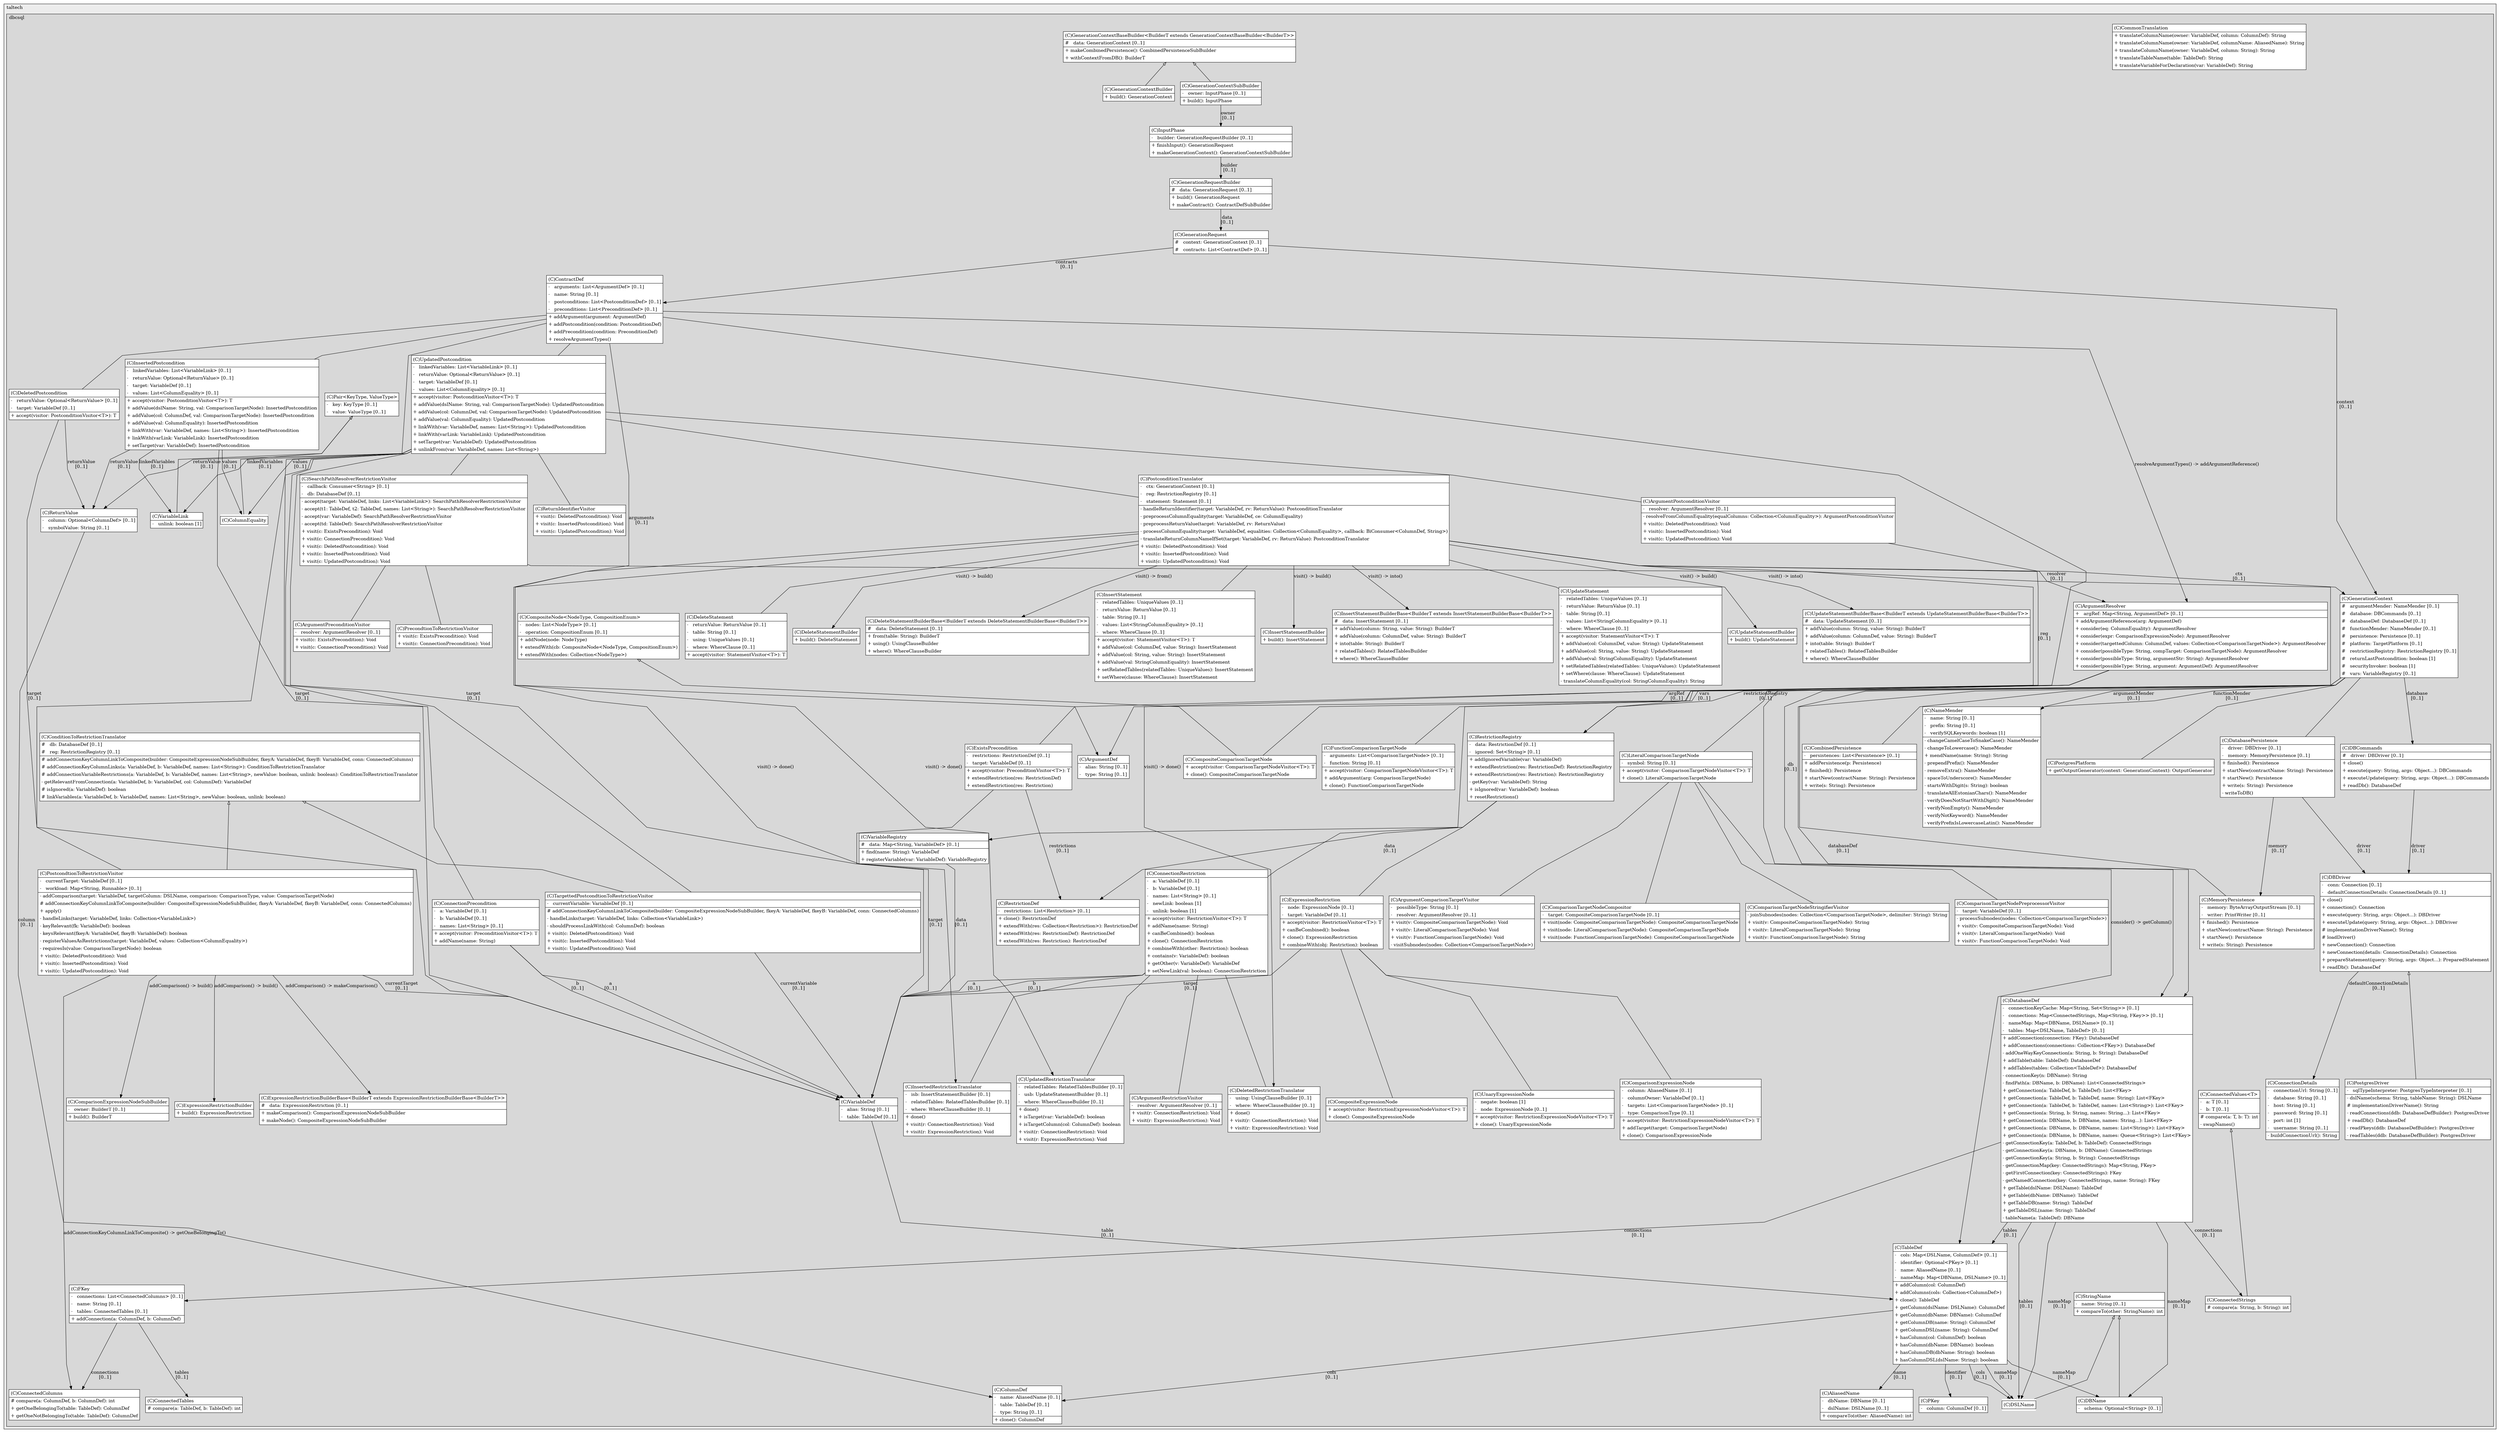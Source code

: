 @startuml

/' diagram meta data start
config=StructureConfiguration;
{
  "projectClassification": {
    "searchMode": "OpenProject", // OpenProject, AllProjects
    "includedProjects": "",
    "pathEndKeywords": "*.impl",
    "isClientPath": "",
    "isClientName": "",
    "isTestPath": "",
    "isTestName": "",
    "isMappingPath": "",
    "isMappingName": "",
    "isDataAccessPath": "",
    "isDataAccessName": "",
    "isDataStructurePath": "",
    "isDataStructureName": "",
    "isInterfaceStructuresPath": "",
    "isInterfaceStructuresName": "",
    "isEntryPointPath": "",
    "isEntryPointName": "",
    "treatFinalFieldsAsMandatory": false
  },
  "graphRestriction": {
    "classPackageExcludeFilter": "",
    "classPackageIncludeFilter": "",
    "classNameExcludeFilter": "",
    "classNameIncludeFilter": "",
    "methodNameExcludeFilter": "",
    "methodNameIncludeFilter": "",
    "removeByInheritance": "", // inheritance/annotation based filtering is done in a second step
    "removeByAnnotation": "",
    "removeByClassPackage": "", // cleanup the graph after inheritance/annotation based filtering is done
    "removeByClassName": "",
    "cutMappings": false,
    "cutEnum": true,
    "cutTests": true,
    "cutClient": true,
    "cutDataAccess": false,
    "cutInterfaceStructures": false,
    "cutDataStructures": false,
    "cutGetterAndSetter": true,
    "cutConstructors": true
  },
  "graphTraversal": {
    "forwardDepth": 6,
    "backwardDepth": 6,
    "classPackageExcludeFilter": "",
    "classPackageIncludeFilter": "",
    "classNameExcludeFilter": "",
    "classNameIncludeFilter": "",
    "methodNameExcludeFilter": "",
    "methodNameIncludeFilter": "",
    "hideMappings": false,
    "hideDataStructures": false,
    "hidePrivateMethods": true,
    "hideInterfaceCalls": true, // indirection: implementation -> interface (is hidden) -> implementation
    "onlyShowApplicationEntryPoints": false, // root node is included
    "useMethodCallsForStructureDiagram": "ForwardOnly" // ForwardOnly, BothDirections, No
  },
  "details": {
    "aggregation": "GroupByClass", // ByClass, GroupByClass, None
    "showClassGenericTypes": true,
    "showMethods": true,
    "showMethodParameterNames": true,
    "showMethodParameterTypes": true,
    "showMethodReturnType": true,
    "showPackageLevels": 2,
    "showDetailedClassStructure": true
  },
  "rootClass": "ee.taltech.dbcsql.core.phase.input.InputPhase",
  "extensionCallbackMethod": "" // qualified.class.name#methodName - signature: public static String method(String)
}
diagram meta data end '/



digraph g {
    rankdir="TB"
    splines=polyline
    

'nodes 
subgraph cluster_1543431499 { 
   	label=taltech
	labeljust=l
	fillcolor="#ececec"
	style=filled
   
   subgraph cluster_1959173790 { 
   	label=dbcsql
	labeljust=l
	fillcolor="#d8d8d8"
	style=filled
   
   AliasedName1009830444[
	label=<<TABLE BORDER="1" CELLBORDER="0" CELLPADDING="4" CELLSPACING="0">
<TR><TD ALIGN="LEFT" >(C)AliasedName</TD></TR>
<HR/>
<TR><TD ALIGN="LEFT" >-   dbName: DBName [0..1]</TD></TR>
<TR><TD ALIGN="LEFT" >-   dslName: DSLName [0..1]</TD></TR>
<HR/>
<TR><TD ALIGN="LEFT" >+ compareTo(other: AliasedName): int</TD></TR>
</TABLE>>
	style=filled
	margin=0
	shape=plaintext
	fillcolor="#FFFFFF"
];

ArgumentComparisonTargetVisitor1268088010[
	label=<<TABLE BORDER="1" CELLBORDER="0" CELLPADDING="4" CELLSPACING="0">
<TR><TD ALIGN="LEFT" >(C)ArgumentComparisonTargetVisitor</TD></TR>
<HR/>
<TR><TD ALIGN="LEFT" >-   possibleType: String [0..1]</TD></TR>
<TR><TD ALIGN="LEFT" >-   resolver: ArgumentResolver [0..1]</TD></TR>
<HR/>
<TR><TD ALIGN="LEFT" >+ visit(v: CompositeComparisonTargetNode): Void</TD></TR>
<TR><TD ALIGN="LEFT" >+ visit(v: LiteralComparisonTargetNode): Void</TD></TR>
<TR><TD ALIGN="LEFT" >+ visit(v: FunctionComparisonTargetNode): Void</TD></TR>
<TR><TD ALIGN="LEFT" >- visitSubnodes(nodes: Collection&lt;ComparisonTargetNode&gt;)</TD></TR>
</TABLE>>
	style=filled
	margin=0
	shape=plaintext
	fillcolor="#FFFFFF"
];

ArgumentDef1798038948[
	label=<<TABLE BORDER="1" CELLBORDER="0" CELLPADDING="4" CELLSPACING="0">
<TR><TD ALIGN="LEFT" >(C)ArgumentDef</TD></TR>
<HR/>
<TR><TD ALIGN="LEFT" >-   alias: String [0..1]</TD></TR>
<TR><TD ALIGN="LEFT" >-   type: String [0..1]</TD></TR>
</TABLE>>
	style=filled
	margin=0
	shape=plaintext
	fillcolor="#FFFFFF"
];

ArgumentPostconditionVisitor1268088010[
	label=<<TABLE BORDER="1" CELLBORDER="0" CELLPADDING="4" CELLSPACING="0">
<TR><TD ALIGN="LEFT" >(C)ArgumentPostconditionVisitor</TD></TR>
<HR/>
<TR><TD ALIGN="LEFT" >-   resolver: ArgumentResolver [0..1]</TD></TR>
<HR/>
<TR><TD ALIGN="LEFT" >- resolveFromColumnEquality(equalColumns: Collection&lt;ColumnEquality&gt;): ArgumentPostconditionVisitor</TD></TR>
<TR><TD ALIGN="LEFT" >+ visit(c: DeletedPostcondition): Void</TD></TR>
<TR><TD ALIGN="LEFT" >+ visit(c: InsertedPostcondition): Void</TD></TR>
<TR><TD ALIGN="LEFT" >+ visit(c: UpdatedPostcondition): Void</TD></TR>
</TABLE>>
	style=filled
	margin=0
	shape=plaintext
	fillcolor="#FFFFFF"
];

ArgumentPreconditionVisitor1268088010[
	label=<<TABLE BORDER="1" CELLBORDER="0" CELLPADDING="4" CELLSPACING="0">
<TR><TD ALIGN="LEFT" >(C)ArgumentPreconditionVisitor</TD></TR>
<HR/>
<TR><TD ALIGN="LEFT" >-   resolver: ArgumentResolver [0..1]</TD></TR>
<HR/>
<TR><TD ALIGN="LEFT" >+ visit(c: ExistsPrecondition): Void</TD></TR>
<TR><TD ALIGN="LEFT" >+ visit(c: ConnectionPrecondition): Void</TD></TR>
</TABLE>>
	style=filled
	margin=0
	shape=plaintext
	fillcolor="#FFFFFF"
];

ArgumentResolver1268088010[
	label=<<TABLE BORDER="1" CELLBORDER="0" CELLPADDING="4" CELLSPACING="0">
<TR><TD ALIGN="LEFT" >(C)ArgumentResolver</TD></TR>
<HR/>
<TR><TD ALIGN="LEFT" >+   argRef: Map&lt;String, ArgumentDef&gt; [0..1]</TD></TR>
<HR/>
<TR><TD ALIGN="LEFT" >+ addArgumentReference(arg: ArgumentDef)</TD></TR>
<TR><TD ALIGN="LEFT" >+ consider(eq: ColumnEquality): ArgumentResolver</TD></TR>
<TR><TD ALIGN="LEFT" >+ consider(expr: ComparisonExpressionNode): ArgumentResolver</TD></TR>
<TR><TD ALIGN="LEFT" >+ consider(targettedColumn: ColumnDef, values: Collection&lt;ComparisonTargetNode&gt;): ArgumentResolver</TD></TR>
<TR><TD ALIGN="LEFT" >+ consider(possibleType: String, compTarget: ComparisonTargetNode): ArgumentResolver</TD></TR>
<TR><TD ALIGN="LEFT" >+ consider(possibleType: String, argumentStr: String): ArgumentResolver</TD></TR>
<TR><TD ALIGN="LEFT" >+ consider(possibleType: String, argument: ArgumentDef): ArgumentResolver</TD></TR>
</TABLE>>
	style=filled
	margin=0
	shape=plaintext
	fillcolor="#FFFFFF"
];

ArgumentRestrictionVisitor1268088010[
	label=<<TABLE BORDER="1" CELLBORDER="0" CELLPADDING="4" CELLSPACING="0">
<TR><TD ALIGN="LEFT" >(C)ArgumentRestrictionVisitor</TD></TR>
<HR/>
<TR><TD ALIGN="LEFT" >-   resolver: ArgumentResolver [0..1]</TD></TR>
<HR/>
<TR><TD ALIGN="LEFT" >+ visit(r: ConnectionRestriction): Void</TD></TR>
<TR><TD ALIGN="LEFT" >+ visit(r: ExpressionRestriction): Void</TD></TR>
</TABLE>>
	style=filled
	margin=0
	shape=plaintext
	fillcolor="#FFFFFF"
];

ColumnDef1009830444[
	label=<<TABLE BORDER="1" CELLBORDER="0" CELLPADDING="4" CELLSPACING="0">
<TR><TD ALIGN="LEFT" >(C)ColumnDef</TD></TR>
<HR/>
<TR><TD ALIGN="LEFT" >-   name: AliasedName [0..1]</TD></TR>
<TR><TD ALIGN="LEFT" >-   table: TableDef [0..1]</TD></TR>
<TR><TD ALIGN="LEFT" >-   type: String [0..1]</TD></TR>
<HR/>
<TR><TD ALIGN="LEFT" >+ clone(): ColumnDef</TD></TR>
</TABLE>>
	style=filled
	margin=0
	shape=plaintext
	fillcolor="#FFFFFF"
];

ColumnEquality1009830444[
	label=<<TABLE BORDER="1" CELLBORDER="0" CELLPADDING="4" CELLSPACING="0">
<TR><TD ALIGN="LEFT" >(C)ColumnEquality</TD></TR>
</TABLE>>
	style=filled
	margin=0
	shape=plaintext
	fillcolor="#FFFFFF"
];

CombinedPersistence1224684278[
	label=<<TABLE BORDER="1" CELLBORDER="0" CELLPADDING="4" CELLSPACING="0">
<TR><TD ALIGN="LEFT" >(C)CombinedPersistence</TD></TR>
<HR/>
<TR><TD ALIGN="LEFT" >-   persistences: List&lt;Persistence&gt; [0..1]</TD></TR>
<HR/>
<TR><TD ALIGN="LEFT" >+ addPersistence(p: Persistence)</TD></TR>
<TR><TD ALIGN="LEFT" >+ finished(): Persistence</TD></TR>
<TR><TD ALIGN="LEFT" >+ startNew(contractName: String): Persistence</TD></TR>
<TR><TD ALIGN="LEFT" >+ write(s: String): Persistence</TD></TR>
</TABLE>>
	style=filled
	margin=0
	shape=plaintext
	fillcolor="#FFFFFF"
];

CommonTranslation600907574[
	label=<<TABLE BORDER="1" CELLBORDER="0" CELLPADDING="4" CELLSPACING="0">
<TR><TD ALIGN="LEFT" >(C)CommonTranslation</TD></TR>
<HR/>
<TR><TD ALIGN="LEFT" >+ translateColumnName(owner: VariableDef, column: ColumnDef): String</TD></TR>
<TR><TD ALIGN="LEFT" >+ translateColumnName(owner: VariableDef, columnName: AliasedName): String</TD></TR>
<TR><TD ALIGN="LEFT" >+ translateColumnName(owner: VariableDef, column: String): String</TD></TR>
<TR><TD ALIGN="LEFT" >+ translateTableName(table: TableDef): String</TD></TR>
<TR><TD ALIGN="LEFT" >+ translateVariableForDeclaration(var: VariableDef): String</TD></TR>
</TABLE>>
	style=filled
	margin=0
	shape=plaintext
	fillcolor="#FFFFFF"
];

ComparisonExpressionNode304664616[
	label=<<TABLE BORDER="1" CELLBORDER="0" CELLPADDING="4" CELLSPACING="0">
<TR><TD ALIGN="LEFT" >(C)ComparisonExpressionNode</TD></TR>
<HR/>
<TR><TD ALIGN="LEFT" >-   column: AliasedName [0..1]</TD></TR>
<TR><TD ALIGN="LEFT" >-   columnOwner: VariableDef [0..1]</TD></TR>
<TR><TD ALIGN="LEFT" >-   targets: List&lt;ComparisonTargetNode&gt; [0..1]</TD></TR>
<TR><TD ALIGN="LEFT" >-   type: ComparisonType [0..1]</TD></TR>
<HR/>
<TR><TD ALIGN="LEFT" >+ accept(visitor: RestrictionExpressionNodeVisitor&lt;T&gt;): T</TD></TR>
<TR><TD ALIGN="LEFT" >+ addTarget(target: ComparisonTargetNode)</TD></TR>
<TR><TD ALIGN="LEFT" >+ clone(): ComparisonExpressionNode</TD></TR>
</TABLE>>
	style=filled
	margin=0
	shape=plaintext
	fillcolor="#FFFFFF"
];

ComparisonExpressionNodeSubBuilder1635554853[
	label=<<TABLE BORDER="1" CELLBORDER="0" CELLPADDING="4" CELLSPACING="0">
<TR><TD ALIGN="LEFT" >(C)ComparisonExpressionNodeSubBuilder</TD></TR>
<HR/>
<TR><TD ALIGN="LEFT" >-   owner: BuilderT [0..1]</TD></TR>
<HR/>
<TR><TD ALIGN="LEFT" >+ build(): BuilderT</TD></TR>
</TABLE>>
	style=filled
	margin=0
	shape=plaintext
	fillcolor="#FFFFFF"
];

ComparisonTargetNodeCompositor864757147[
	label=<<TABLE BORDER="1" CELLBORDER="0" CELLPADDING="4" CELLSPACING="0">
<TR><TD ALIGN="LEFT" >(C)ComparisonTargetNodeCompositor</TD></TR>
<HR/>
<TR><TD ALIGN="LEFT" >-   target: CompositeComparisonTargetNode [0..1]</TD></TR>
<HR/>
<TR><TD ALIGN="LEFT" >+ visit(node: CompositeComparisonTargetNode): CompositeComparisonTargetNode</TD></TR>
<TR><TD ALIGN="LEFT" >+ visit(node: LiteralComparisonTargetNode): CompositeComparisonTargetNode</TD></TR>
<TR><TD ALIGN="LEFT" >+ visit(node: FunctionComparisonTargetNode): CompositeComparisonTargetNode</TD></TR>
</TABLE>>
	style=filled
	margin=0
	shape=plaintext
	fillcolor="#FFFFFF"
];

ComparisonTargetNodePreprocessorVisitor600907574[
	label=<<TABLE BORDER="1" CELLBORDER="0" CELLPADDING="4" CELLSPACING="0">
<TR><TD ALIGN="LEFT" >(C)ComparisonTargetNodePreprocessorVisitor</TD></TR>
<HR/>
<TR><TD ALIGN="LEFT" >-   target: VariableDef [0..1]</TD></TR>
<HR/>
<TR><TD ALIGN="LEFT" >- processSubnodes(nodes: Collection&lt;ComparisonTargetNode&gt;)</TD></TR>
<TR><TD ALIGN="LEFT" >+ visit(v: CompositeComparisonTargetNode): Void</TD></TR>
<TR><TD ALIGN="LEFT" >+ visit(v: LiteralComparisonTargetNode): Void</TD></TR>
<TR><TD ALIGN="LEFT" >+ visit(v: FunctionComparisonTargetNode): Void</TD></TR>
</TABLE>>
	style=filled
	margin=0
	shape=plaintext
	fillcolor="#FFFFFF"
];

ComparisonTargetNodeStringifierVisitor600907574[
	label=<<TABLE BORDER="1" CELLBORDER="0" CELLPADDING="4" CELLSPACING="0">
<TR><TD ALIGN="LEFT" >(C)ComparisonTargetNodeStringifierVisitor</TD></TR>
<HR/>
<TR><TD ALIGN="LEFT" >- joinSubnodes(nodes: Collection&lt;ComparisonTargetNode&gt;, delimiter: String): String</TD></TR>
<TR><TD ALIGN="LEFT" >+ visit(v: CompositeComparisonTargetNode): String</TD></TR>
<TR><TD ALIGN="LEFT" >+ visit(v: LiteralComparisonTargetNode): String</TD></TR>
<TR><TD ALIGN="LEFT" >+ visit(v: FunctionComparisonTargetNode): String</TD></TR>
</TABLE>>
	style=filled
	margin=0
	shape=plaintext
	fillcolor="#FFFFFF"
];

CompositeComparisonTargetNode1205659124[
	label=<<TABLE BORDER="1" CELLBORDER="0" CELLPADDING="4" CELLSPACING="0">
<TR><TD ALIGN="LEFT" >(C)CompositeComparisonTargetNode</TD></TR>
<HR/>
<TR><TD ALIGN="LEFT" >+ accept(visitor: ComparisonTargetNodeVisitor&lt;T&gt;): T</TD></TR>
<TR><TD ALIGN="LEFT" >+ clone(): CompositeComparisonTargetNode</TD></TR>
</TABLE>>
	style=filled
	margin=0
	shape=plaintext
	fillcolor="#FFFFFF"
];

CompositeExpressionNode1362686328[
	label=<<TABLE BORDER="1" CELLBORDER="0" CELLPADDING="4" CELLSPACING="0">
<TR><TD ALIGN="LEFT" >(C)CompositeExpressionNode</TD></TR>
<HR/>
<TR><TD ALIGN="LEFT" >+ accept(visitor: RestrictionExpressionNodeVisitor&lt;T&gt;): T</TD></TR>
<TR><TD ALIGN="LEFT" >+ clone(): CompositeExpressionNode</TD></TR>
</TABLE>>
	style=filled
	margin=0
	shape=plaintext
	fillcolor="#FFFFFF"
];

CompositeNode29133328[
	label=<<TABLE BORDER="1" CELLBORDER="0" CELLPADDING="4" CELLSPACING="0">
<TR><TD ALIGN="LEFT" >(C)CompositeNode&lt;NodeType, CompositionEnum&gt;</TD></TR>
<HR/>
<TR><TD ALIGN="LEFT" >-   nodes: List&lt;NodeType&gt; [0..1]</TD></TR>
<TR><TD ALIGN="LEFT" >-   operation: CompositionEnum [0..1]</TD></TR>
<HR/>
<TR><TD ALIGN="LEFT" >+ addNode(node: NodeType)</TD></TR>
<TR><TD ALIGN="LEFT" >+ extendWith(cb: CompositeNode&lt;NodeType, CompositionEnum&gt;)</TD></TR>
<TR><TD ALIGN="LEFT" >+ extendWith(nodes: Collection&lt;NodeType&gt;)</TD></TR>
</TABLE>>
	style=filled
	margin=0
	shape=plaintext
	fillcolor="#FFFFFF"
];

ConditionToRestrictionTranslator600907574[
	label=<<TABLE BORDER="1" CELLBORDER="0" CELLPADDING="4" CELLSPACING="0">
<TR><TD ALIGN="LEFT" >(C)ConditionToRestrictionTranslator</TD></TR>
<HR/>
<TR><TD ALIGN="LEFT" >#   db: DatabaseDef [0..1]</TD></TR>
<TR><TD ALIGN="LEFT" >#   reg: RestrictionRegistry [0..1]</TD></TR>
<HR/>
<TR><TD ALIGN="LEFT" ># addConnectionKeyColumnLinkToComposite(builder: CompositeExpressionNodeSubBuilder, fkeyA: VariableDef, fkeyB: VariableDef, conn: ConnectedColumns)</TD></TR>
<TR><TD ALIGN="LEFT" ># addConnectionKeyColumnLinks(a: VariableDef, b: VariableDef, names: List&lt;String&gt;): ConditionToRestrictionTranslator</TD></TR>
<TR><TD ALIGN="LEFT" ># addConnectionVariableRestrictions(a: VariableDef, b: VariableDef, names: List&lt;String&gt;, newValue: boolean, unlink: boolean): ConditionToRestrictionTranslator</TD></TR>
<TR><TD ALIGN="LEFT" >- getRelevantFromConnection(a: VariableDef, b: VariableDef, col: ColumnDef): VariableDef</TD></TR>
<TR><TD ALIGN="LEFT" ># isIgnored(a: VariableDef): boolean</TD></TR>
<TR><TD ALIGN="LEFT" ># linkVariables(a: VariableDef, b: VariableDef, names: List&lt;String&gt;, newValue: boolean, unlink: boolean)</TD></TR>
</TABLE>>
	style=filled
	margin=0
	shape=plaintext
	fillcolor="#FFFFFF"
];

ConnectedColumns1009830444[
	label=<<TABLE BORDER="1" CELLBORDER="0" CELLPADDING="4" CELLSPACING="0">
<TR><TD ALIGN="LEFT" >(C)ConnectedColumns</TD></TR>
<HR/>
<TR><TD ALIGN="LEFT" ># compare(a: ColumnDef, b: ColumnDef): int</TD></TR>
<TR><TD ALIGN="LEFT" >+ getOneBelongingTo(table: TableDef): ColumnDef</TD></TR>
<TR><TD ALIGN="LEFT" >+ getOneNotBelongingTo(table: TableDef): ColumnDef</TD></TR>
</TABLE>>
	style=filled
	margin=0
	shape=plaintext
	fillcolor="#FFFFFF"
];

ConnectedStrings1009830444[
	label=<<TABLE BORDER="1" CELLBORDER="0" CELLPADDING="4" CELLSPACING="0">
<TR><TD ALIGN="LEFT" >(C)ConnectedStrings</TD></TR>
<HR/>
<TR><TD ALIGN="LEFT" ># compare(a: String, b: String): int</TD></TR>
</TABLE>>
	style=filled
	margin=0
	shape=plaintext
	fillcolor="#FFFFFF"
];

ConnectedTables1009830444[
	label=<<TABLE BORDER="1" CELLBORDER="0" CELLPADDING="4" CELLSPACING="0">
<TR><TD ALIGN="LEFT" >(C)ConnectedTables</TD></TR>
<HR/>
<TR><TD ALIGN="LEFT" ># compare(a: TableDef, b: TableDef): int</TD></TR>
</TABLE>>
	style=filled
	margin=0
	shape=plaintext
	fillcolor="#FFFFFF"
];

ConnectedValues1009830444[
	label=<<TABLE BORDER="1" CELLBORDER="0" CELLPADDING="4" CELLSPACING="0">
<TR><TD ALIGN="LEFT" >(C)ConnectedValues&lt;T&gt;</TD></TR>
<HR/>
<TR><TD ALIGN="LEFT" >-   a: T [0..1]</TD></TR>
<TR><TD ALIGN="LEFT" >-   b: T [0..1]</TD></TR>
<HR/>
<TR><TD ALIGN="LEFT" ># compare(a: T, b: T): int</TD></TR>
<TR><TD ALIGN="LEFT" >- swapNames()</TD></TR>
</TABLE>>
	style=filled
	margin=0
	shape=plaintext
	fillcolor="#FFFFFF"
];

ConnectionDetails1100076625[
	label=<<TABLE BORDER="1" CELLBORDER="0" CELLPADDING="4" CELLSPACING="0">
<TR><TD ALIGN="LEFT" >(C)ConnectionDetails</TD></TR>
<HR/>
<TR><TD ALIGN="LEFT" >-   connectionUrl: String [0..1]</TD></TR>
<TR><TD ALIGN="LEFT" >-   database: String [0..1]</TD></TR>
<TR><TD ALIGN="LEFT" >-   host: String [0..1]</TD></TR>
<TR><TD ALIGN="LEFT" >-   password: String [0..1]</TD></TR>
<TR><TD ALIGN="LEFT" >-   port: int [1]</TD></TR>
<TR><TD ALIGN="LEFT" >-   username: String [0..1]</TD></TR>
<HR/>
<TR><TD ALIGN="LEFT" >- buildConnectionUrl(): String</TD></TR>
</TABLE>>
	style=filled
	margin=0
	shape=plaintext
	fillcolor="#FFFFFF"
];

ConnectionPrecondition1962707792[
	label=<<TABLE BORDER="1" CELLBORDER="0" CELLPADDING="4" CELLSPACING="0">
<TR><TD ALIGN="LEFT" >(C)ConnectionPrecondition</TD></TR>
<HR/>
<TR><TD ALIGN="LEFT" >-   a: VariableDef [0..1]</TD></TR>
<TR><TD ALIGN="LEFT" >-   b: VariableDef [0..1]</TD></TR>
<TR><TD ALIGN="LEFT" >-   names: List&lt;String&gt; [0..1]</TD></TR>
<HR/>
<TR><TD ALIGN="LEFT" >+ accept(visitor: PreconditionVisitor&lt;T&gt;): T</TD></TR>
<TR><TD ALIGN="LEFT" >+ addName(name: String)</TD></TR>
</TABLE>>
	style=filled
	margin=0
	shape=plaintext
	fillcolor="#FFFFFF"
];

ConnectionRestriction1950000921[
	label=<<TABLE BORDER="1" CELLBORDER="0" CELLPADDING="4" CELLSPACING="0">
<TR><TD ALIGN="LEFT" >(C)ConnectionRestriction</TD></TR>
<HR/>
<TR><TD ALIGN="LEFT" >-   a: VariableDef [0..1]</TD></TR>
<TR><TD ALIGN="LEFT" >-   b: VariableDef [0..1]</TD></TR>
<TR><TD ALIGN="LEFT" >-   names: List&lt;String&gt; [0..1]</TD></TR>
<TR><TD ALIGN="LEFT" >-   newLink: boolean [1]</TD></TR>
<TR><TD ALIGN="LEFT" >-   unlink: boolean [1]</TD></TR>
<HR/>
<TR><TD ALIGN="LEFT" >+ accept(visitor: RestrictionVisitor&lt;T&gt;): T</TD></TR>
<TR><TD ALIGN="LEFT" >+ addName(name: String)</TD></TR>
<TR><TD ALIGN="LEFT" >+ canBeCombined(): boolean</TD></TR>
<TR><TD ALIGN="LEFT" >+ clone(): ConnectionRestriction</TD></TR>
<TR><TD ALIGN="LEFT" >+ combineWith(other: Restriction): boolean</TD></TR>
<TR><TD ALIGN="LEFT" >+ contains(v: VariableDef): boolean</TD></TR>
<TR><TD ALIGN="LEFT" >+ getOther(v: VariableDef): VariableDef</TD></TR>
<TR><TD ALIGN="LEFT" >+ setNewLink(val: boolean): ConnectionRestriction</TD></TR>
</TABLE>>
	style=filled
	margin=0
	shape=plaintext
	fillcolor="#FFFFFF"
];

ContractDef1239972057[
	label=<<TABLE BORDER="1" CELLBORDER="0" CELLPADDING="4" CELLSPACING="0">
<TR><TD ALIGN="LEFT" >(C)ContractDef</TD></TR>
<HR/>
<TR><TD ALIGN="LEFT" >-   arguments: List&lt;ArgumentDef&gt; [0..1]</TD></TR>
<TR><TD ALIGN="LEFT" >-   name: String [0..1]</TD></TR>
<TR><TD ALIGN="LEFT" >-   postconditions: List&lt;PostconditionDef&gt; [0..1]</TD></TR>
<TR><TD ALIGN="LEFT" >-   preconditions: List&lt;PreconditionDef&gt; [0..1]</TD></TR>
<HR/>
<TR><TD ALIGN="LEFT" >+ addArgument(argument: ArgumentDef)</TD></TR>
<TR><TD ALIGN="LEFT" >+ addPostcondition(condition: PostconditionDef)</TD></TR>
<TR><TD ALIGN="LEFT" >+ addPrecondition(condition: PreconditionDef)</TD></TR>
<TR><TD ALIGN="LEFT" >+ resolveArgumentTypes()</TD></TR>
</TABLE>>
	style=filled
	margin=0
	shape=plaintext
	fillcolor="#FFFFFF"
];

DBCommands1100076625[
	label=<<TABLE BORDER="1" CELLBORDER="0" CELLPADDING="4" CELLSPACING="0">
<TR><TD ALIGN="LEFT" >(C)DBCommands</TD></TR>
<HR/>
<TR><TD ALIGN="LEFT" >#   driver: DBDriver [0..1]</TD></TR>
<HR/>
<TR><TD ALIGN="LEFT" >+ close()</TD></TR>
<TR><TD ALIGN="LEFT" >+ execute(query: String, args: Object...): DBCommands</TD></TR>
<TR><TD ALIGN="LEFT" >+ executeUpdate(query: String, args: Object...): DBCommands</TD></TR>
<TR><TD ALIGN="LEFT" >+ readDb(): DatabaseDef</TD></TR>
</TABLE>>
	style=filled
	margin=0
	shape=plaintext
	fillcolor="#FFFFFF"
];

DBDriver1100076625[
	label=<<TABLE BORDER="1" CELLBORDER="0" CELLPADDING="4" CELLSPACING="0">
<TR><TD ALIGN="LEFT" >(C)DBDriver</TD></TR>
<HR/>
<TR><TD ALIGN="LEFT" >-   conn: Connection [0..1]</TD></TR>
<TR><TD ALIGN="LEFT" >-   defaultConnectionDetails: ConnectionDetails [0..1]</TD></TR>
<HR/>
<TR><TD ALIGN="LEFT" >+ close()</TD></TR>
<TR><TD ALIGN="LEFT" >+ connection(): Connection</TD></TR>
<TR><TD ALIGN="LEFT" >+ execute(query: String, args: Object...): DBDriver</TD></TR>
<TR><TD ALIGN="LEFT" >+ executeUpdate(query: String, args: Object...): DBDriver</TD></TR>
<TR><TD ALIGN="LEFT" ># implementationDriverName(): String</TD></TR>
<TR><TD ALIGN="LEFT" ># loadDriver()</TD></TR>
<TR><TD ALIGN="LEFT" >+ newConnection(): Connection</TD></TR>
<TR><TD ALIGN="LEFT" >+ newConnection(details: ConnectionDetails): Connection</TD></TR>
<TR><TD ALIGN="LEFT" >+ prepareStatement(query: String, args: Object...): PreparedStatement</TD></TR>
<TR><TD ALIGN="LEFT" >+ readDb(): DatabaseDef</TD></TR>
</TABLE>>
	style=filled
	margin=0
	shape=plaintext
	fillcolor="#FFFFFF"
];

DBName1009830444[
	label=<<TABLE BORDER="1" CELLBORDER="0" CELLPADDING="4" CELLSPACING="0">
<TR><TD ALIGN="LEFT" >(C)DBName</TD></TR>
<HR/>
<TR><TD ALIGN="LEFT" >-   schema: Optional&lt;String&gt; [0..1]</TD></TR>
</TABLE>>
	style=filled
	margin=0
	shape=plaintext
	fillcolor="#FFFFFF"
];

DSLName1009830444[
	label=<<TABLE BORDER="1" CELLBORDER="0" CELLPADDING="4" CELLSPACING="0">
<TR><TD ALIGN="LEFT" >(C)DSLName</TD></TR>
</TABLE>>
	style=filled
	margin=0
	shape=plaintext
	fillcolor="#FFFFFF"
];

DatabaseDef1009830444[
	label=<<TABLE BORDER="1" CELLBORDER="0" CELLPADDING="4" CELLSPACING="0">
<TR><TD ALIGN="LEFT" >(C)DatabaseDef</TD></TR>
<HR/>
<TR><TD ALIGN="LEFT" >-   connectionKeyCache: Map&lt;String, Set&lt;String&gt;&gt; [0..1]</TD></TR>
<TR><TD ALIGN="LEFT" >-   connections: Map&lt;ConnectedStrings, Map&lt;String, FKey&gt;&gt; [0..1]</TD></TR>
<TR><TD ALIGN="LEFT" >-   nameMap: Map&lt;DBName, DSLName&gt; [0..1]</TD></TR>
<TR><TD ALIGN="LEFT" >-   tables: Map&lt;DSLName, TableDef&gt; [0..1]</TD></TR>
<HR/>
<TR><TD ALIGN="LEFT" >+ addConnection(connection: FKey): DatabaseDef</TD></TR>
<TR><TD ALIGN="LEFT" >+ addConnections(connections: Collection&lt;FKey&gt;): DatabaseDef</TD></TR>
<TR><TD ALIGN="LEFT" >- addOneWayKeyConnection(a: String, b: String): DatabaseDef</TD></TR>
<TR><TD ALIGN="LEFT" >+ addTable(table: TableDef): DatabaseDef</TD></TR>
<TR><TD ALIGN="LEFT" >+ addTables(tables: Collection&lt;TableDef&gt;): DatabaseDef</TD></TR>
<TR><TD ALIGN="LEFT" >- connectionKey(n: DBName): String</TD></TR>
<TR><TD ALIGN="LEFT" >- findPath(a: DBName, b: DBName): List&lt;ConnectedStrings&gt;</TD></TR>
<TR><TD ALIGN="LEFT" >+ getConnection(a: TableDef, b: TableDef): List&lt;FKey&gt;</TD></TR>
<TR><TD ALIGN="LEFT" >+ getConnection(a: TableDef, b: TableDef, name: String): List&lt;FKey&gt;</TD></TR>
<TR><TD ALIGN="LEFT" >+ getConnection(a: TableDef, b: TableDef, names: List&lt;String&gt;): List&lt;FKey&gt;</TD></TR>
<TR><TD ALIGN="LEFT" >+ getConnection(a: String, b: String, names: String...): List&lt;FKey&gt;</TD></TR>
<TR><TD ALIGN="LEFT" >+ getConnection(a: DBName, b: DBName, names: String...): List&lt;FKey&gt;</TD></TR>
<TR><TD ALIGN="LEFT" >+ getConnection(a: DBName, b: DBName, names: List&lt;String&gt;): List&lt;FKey&gt;</TD></TR>
<TR><TD ALIGN="LEFT" >+ getConnection(a: DBName, b: DBName, names: Queue&lt;String&gt;): List&lt;FKey&gt;</TD></TR>
<TR><TD ALIGN="LEFT" >- getConnectionKey(a: TableDef, b: TableDef): ConnectedStrings</TD></TR>
<TR><TD ALIGN="LEFT" >- getConnectionKey(a: DBName, b: DBName): ConnectedStrings</TD></TR>
<TR><TD ALIGN="LEFT" >- getConnectionKey(a: String, b: String): ConnectedStrings</TD></TR>
<TR><TD ALIGN="LEFT" >- getConnectionMap(key: ConnectedStrings): Map&lt;String, FKey&gt;</TD></TR>
<TR><TD ALIGN="LEFT" >- getFirstConnection(key: ConnectedStrings): FKey</TD></TR>
<TR><TD ALIGN="LEFT" >- getNamedConnection(key: ConnectedStrings, name: String): FKey</TD></TR>
<TR><TD ALIGN="LEFT" >+ getTable(dslName: DSLName): TableDef</TD></TR>
<TR><TD ALIGN="LEFT" >+ getTable(dbName: DBName): TableDef</TD></TR>
<TR><TD ALIGN="LEFT" >+ getTableDB(name: String): TableDef</TD></TR>
<TR><TD ALIGN="LEFT" >+ getTableDSL(name: String): TableDef</TD></TR>
<TR><TD ALIGN="LEFT" >- tableName(a: TableDef): DBName</TD></TR>
</TABLE>>
	style=filled
	margin=0
	shape=plaintext
	fillcolor="#FFFFFF"
];

DatabasePersistence1224684278[
	label=<<TABLE BORDER="1" CELLBORDER="0" CELLPADDING="4" CELLSPACING="0">
<TR><TD ALIGN="LEFT" >(C)DatabasePersistence</TD></TR>
<HR/>
<TR><TD ALIGN="LEFT" >-   driver: DBDriver [0..1]</TD></TR>
<TR><TD ALIGN="LEFT" >-   memory: MemoryPersistence [0..1]</TD></TR>
<HR/>
<TR><TD ALIGN="LEFT" >+ finished(): Persistence</TD></TR>
<TR><TD ALIGN="LEFT" >+ startNew(contractName: String): Persistence</TD></TR>
<TR><TD ALIGN="LEFT" >+ startNew(): Persistence</TD></TR>
<TR><TD ALIGN="LEFT" >+ write(s: String): Persistence</TD></TR>
<TR><TD ALIGN="LEFT" >- writeToDB()</TD></TR>
</TABLE>>
	style=filled
	margin=0
	shape=plaintext
	fillcolor="#FFFFFF"
];

DeleteStatement2106219809[
	label=<<TABLE BORDER="1" CELLBORDER="0" CELLPADDING="4" CELLSPACING="0">
<TR><TD ALIGN="LEFT" >(C)DeleteStatement</TD></TR>
<HR/>
<TR><TD ALIGN="LEFT" >-   returnValue: ReturnValue [0..1]</TD></TR>
<TR><TD ALIGN="LEFT" >-   table: String [0..1]</TD></TR>
<TR><TD ALIGN="LEFT" >-   using: UniqueValues [0..1]</TD></TR>
<TR><TD ALIGN="LEFT" >-   where: WhereClause [0..1]</TD></TR>
<HR/>
<TR><TD ALIGN="LEFT" >+ accept(visitor: StatementVisitor&lt;T&gt;): T</TD></TR>
</TABLE>>
	style=filled
	margin=0
	shape=plaintext
	fillcolor="#FFFFFF"
];

DeleteStatementBuilder2106219809[
	label=<<TABLE BORDER="1" CELLBORDER="0" CELLPADDING="4" CELLSPACING="0">
<TR><TD ALIGN="LEFT" >(C)DeleteStatementBuilder</TD></TR>
<HR/>
<TR><TD ALIGN="LEFT" >+ build(): DeleteStatement</TD></TR>
</TABLE>>
	style=filled
	margin=0
	shape=plaintext
	fillcolor="#FFFFFF"
];

DeleteStatementBuilderBase2106219809[
	label=<<TABLE BORDER="1" CELLBORDER="0" CELLPADDING="4" CELLSPACING="0">
<TR><TD ALIGN="LEFT" >(C)DeleteStatementBuilderBase&lt;BuilderT extends DeleteStatementBuilderBase&lt;BuilderT&gt;&gt;</TD></TR>
<HR/>
<TR><TD ALIGN="LEFT" >#   data: DeleteStatement [0..1]</TD></TR>
<HR/>
<TR><TD ALIGN="LEFT" >+ from(table: String): BuilderT</TD></TR>
<TR><TD ALIGN="LEFT" >+ using(): UsingClauseBuilder</TD></TR>
<TR><TD ALIGN="LEFT" >+ where(): WhereClauseBuilder</TD></TR>
</TABLE>>
	style=filled
	margin=0
	shape=plaintext
	fillcolor="#FFFFFF"
];

DeletedPostcondition1085469746[
	label=<<TABLE BORDER="1" CELLBORDER="0" CELLPADDING="4" CELLSPACING="0">
<TR><TD ALIGN="LEFT" >(C)DeletedPostcondition</TD></TR>
<HR/>
<TR><TD ALIGN="LEFT" >-   returnValue: Optional&lt;ReturnValue&gt; [0..1]</TD></TR>
<TR><TD ALIGN="LEFT" >-   target: VariableDef [0..1]</TD></TR>
<HR/>
<TR><TD ALIGN="LEFT" >+ accept(visitor: PostconditionVisitor&lt;T&gt;): T</TD></TR>
</TABLE>>
	style=filled
	margin=0
	shape=plaintext
	fillcolor="#FFFFFF"
];

DeletedRestrictionTranslator600907574[
	label=<<TABLE BORDER="1" CELLBORDER="0" CELLPADDING="4" CELLSPACING="0">
<TR><TD ALIGN="LEFT" >(C)DeletedRestrictionTranslator</TD></TR>
<HR/>
<TR><TD ALIGN="LEFT" >-   using: UsingClauseBuilder [0..1]</TD></TR>
<TR><TD ALIGN="LEFT" >-   where: WhereClauseBuilder [0..1]</TD></TR>
<HR/>
<TR><TD ALIGN="LEFT" >+ done()</TD></TR>
<TR><TD ALIGN="LEFT" >+ visit(r: ConnectionRestriction): Void</TD></TR>
<TR><TD ALIGN="LEFT" >+ visit(r: ExpressionRestriction): Void</TD></TR>
</TABLE>>
	style=filled
	margin=0
	shape=plaintext
	fillcolor="#FFFFFF"
];

ExistsPrecondition400335662[
	label=<<TABLE BORDER="1" CELLBORDER="0" CELLPADDING="4" CELLSPACING="0">
<TR><TD ALIGN="LEFT" >(C)ExistsPrecondition</TD></TR>
<HR/>
<TR><TD ALIGN="LEFT" >-   restrictions: RestrictionDef [0..1]</TD></TR>
<TR><TD ALIGN="LEFT" >-   target: VariableDef [0..1]</TD></TR>
<HR/>
<TR><TD ALIGN="LEFT" >+ accept(visitor: PreconditionVisitor&lt;T&gt;): T</TD></TR>
<TR><TD ALIGN="LEFT" >+ extendRestriction(res: RestrictionDef)</TD></TR>
<TR><TD ALIGN="LEFT" >+ extendRestriction(res: Restriction)</TD></TR>
</TABLE>>
	style=filled
	margin=0
	shape=plaintext
	fillcolor="#FFFFFF"
];

ExpressionRestriction1325165729[
	label=<<TABLE BORDER="1" CELLBORDER="0" CELLPADDING="4" CELLSPACING="0">
<TR><TD ALIGN="LEFT" >(C)ExpressionRestriction</TD></TR>
<HR/>
<TR><TD ALIGN="LEFT" >-   node: ExpressionNode [0..1]</TD></TR>
<TR><TD ALIGN="LEFT" >-   target: VariableDef [0..1]</TD></TR>
<HR/>
<TR><TD ALIGN="LEFT" >+ accept(visitor: RestrictionVisitor&lt;T&gt;): T</TD></TR>
<TR><TD ALIGN="LEFT" >+ canBeCombined(): boolean</TD></TR>
<TR><TD ALIGN="LEFT" >+ clone(): ExpressionRestriction</TD></TR>
<TR><TD ALIGN="LEFT" >+ combineWith(obj: Restriction): boolean</TD></TR>
</TABLE>>
	style=filled
	margin=0
	shape=plaintext
	fillcolor="#FFFFFF"
];

ExpressionRestrictionBuilder1325165729[
	label=<<TABLE BORDER="1" CELLBORDER="0" CELLPADDING="4" CELLSPACING="0">
<TR><TD ALIGN="LEFT" >(C)ExpressionRestrictionBuilder</TD></TR>
<HR/>
<TR><TD ALIGN="LEFT" >+ build(): ExpressionRestriction</TD></TR>
</TABLE>>
	style=filled
	margin=0
	shape=plaintext
	fillcolor="#FFFFFF"
];

ExpressionRestrictionBuilderBase1325165729[
	label=<<TABLE BORDER="1" CELLBORDER="0" CELLPADDING="4" CELLSPACING="0">
<TR><TD ALIGN="LEFT" >(C)ExpressionRestrictionBuilderBase&lt;BuilderT extends ExpressionRestrictionBuilderBase&lt;BuilderT&gt;&gt;</TD></TR>
<HR/>
<TR><TD ALIGN="LEFT" >#   data: ExpressionRestriction [0..1]</TD></TR>
<HR/>
<TR><TD ALIGN="LEFT" >+ makeComparison(): ComparisonExpressionNodeSubBuilder</TD></TR>
<TR><TD ALIGN="LEFT" >+ makeNode(): CompositeExpressionNodeSubBuilder</TD></TR>
</TABLE>>
	style=filled
	margin=0
	shape=plaintext
	fillcolor="#FFFFFF"
];

FKey1009830444[
	label=<<TABLE BORDER="1" CELLBORDER="0" CELLPADDING="4" CELLSPACING="0">
<TR><TD ALIGN="LEFT" >(C)FKey</TD></TR>
<HR/>
<TR><TD ALIGN="LEFT" >-   connections: List&lt;ConnectedColumns&gt; [0..1]</TD></TR>
<TR><TD ALIGN="LEFT" >-   name: String [0..1]</TD></TR>
<TR><TD ALIGN="LEFT" >-   tables: ConnectedTables [0..1]</TD></TR>
<HR/>
<TR><TD ALIGN="LEFT" >+ addConnection(a: ColumnDef, b: ColumnDef)</TD></TR>
</TABLE>>
	style=filled
	margin=0
	shape=plaintext
	fillcolor="#FFFFFF"
];

FunctionComparisonTargetNode2044428087[
	label=<<TABLE BORDER="1" CELLBORDER="0" CELLPADDING="4" CELLSPACING="0">
<TR><TD ALIGN="LEFT" >(C)FunctionComparisonTargetNode</TD></TR>
<HR/>
<TR><TD ALIGN="LEFT" >-   arguments: List&lt;ComparisonTargetNode&gt; [0..1]</TD></TR>
<TR><TD ALIGN="LEFT" >-   function: String [0..1]</TD></TR>
<HR/>
<TR><TD ALIGN="LEFT" >+ accept(visitor: ComparisonTargetNodeVisitor&lt;T&gt;): T</TD></TR>
<TR><TD ALIGN="LEFT" >+ addArgument(arg: ComparisonTargetNode)</TD></TR>
<TR><TD ALIGN="LEFT" >+ clone(): FunctionComparisonTargetNode</TD></TR>
</TABLE>>
	style=filled
	margin=0
	shape=plaintext
	fillcolor="#FFFFFF"
];

GenerationContext1770909014[
	label=<<TABLE BORDER="1" CELLBORDER="0" CELLPADDING="4" CELLSPACING="0">
<TR><TD ALIGN="LEFT" >(C)GenerationContext</TD></TR>
<HR/>
<TR><TD ALIGN="LEFT" >#   argumentMender: NameMender [0..1]</TD></TR>
<TR><TD ALIGN="LEFT" >#   database: DBCommands [0..1]</TD></TR>
<TR><TD ALIGN="LEFT" >#   databaseDef: DatabaseDef [0..1]</TD></TR>
<TR><TD ALIGN="LEFT" >#   functionMender: NameMender [0..1]</TD></TR>
<TR><TD ALIGN="LEFT" >#   persistence: Persistence [0..1]</TD></TR>
<TR><TD ALIGN="LEFT" >#   platform: TargetPlatform [0..1]</TD></TR>
<TR><TD ALIGN="LEFT" >#   restrictionRegistry: RestrictionRegistry [0..1]</TD></TR>
<TR><TD ALIGN="LEFT" >#   returnLastPostcondition: boolean [1]</TD></TR>
<TR><TD ALIGN="LEFT" >#   securityInvoker: boolean [1]</TD></TR>
<TR><TD ALIGN="LEFT" >#   vars: VariableRegistry [0..1]</TD></TR>
</TABLE>>
	style=filled
	margin=0
	shape=plaintext
	fillcolor="#FFFFFF"
];

GenerationContextBaseBuilder1770909014[
	label=<<TABLE BORDER="1" CELLBORDER="0" CELLPADDING="4" CELLSPACING="0">
<TR><TD ALIGN="LEFT" >(C)GenerationContextBaseBuilder&lt;BuilderT extends GenerationContextBaseBuilder&lt;BuilderT&gt;&gt;</TD></TR>
<HR/>
<TR><TD ALIGN="LEFT" >#   data: GenerationContext [0..1]</TD></TR>
<HR/>
<TR><TD ALIGN="LEFT" >+ makeCombinedPersistence(): CombinedPersistenceSubBuilder</TD></TR>
<TR><TD ALIGN="LEFT" >+ withContextFromDB(): BuilderT</TD></TR>
</TABLE>>
	style=filled
	margin=0
	shape=plaintext
	fillcolor="#FFFFFF"
];

GenerationContextBuilder1770909014[
	label=<<TABLE BORDER="1" CELLBORDER="0" CELLPADDING="4" CELLSPACING="0">
<TR><TD ALIGN="LEFT" >(C)GenerationContextBuilder</TD></TR>
<HR/>
<TR><TD ALIGN="LEFT" >+ build(): GenerationContext</TD></TR>
</TABLE>>
	style=filled
	margin=0
	shape=plaintext
	fillcolor="#FFFFFF"
];

GenerationContextSubBuilder525798233[
	label=<<TABLE BORDER="1" CELLBORDER="0" CELLPADDING="4" CELLSPACING="0">
<TR><TD ALIGN="LEFT" >(C)GenerationContextSubBuilder</TD></TR>
<HR/>
<TR><TD ALIGN="LEFT" >-   owner: InputPhase [0..1]</TD></TR>
<HR/>
<TR><TD ALIGN="LEFT" >+ build(): InputPhase</TD></TR>
</TABLE>>
	style=filled
	margin=0
	shape=plaintext
	fillcolor="#FFFFFF"
];

GenerationRequest1770909014[
	label=<<TABLE BORDER="1" CELLBORDER="0" CELLPADDING="4" CELLSPACING="0">
<TR><TD ALIGN="LEFT" >(C)GenerationRequest</TD></TR>
<HR/>
<TR><TD ALIGN="LEFT" >#   context: GenerationContext [0..1]</TD></TR>
<TR><TD ALIGN="LEFT" >#   contracts: List&lt;ContractDef&gt; [0..1]</TD></TR>
</TABLE>>
	style=filled
	margin=0
	shape=plaintext
	fillcolor="#FFFFFF"
];

GenerationRequestBuilder1770909014[
	label=<<TABLE BORDER="1" CELLBORDER="0" CELLPADDING="4" CELLSPACING="0">
<TR><TD ALIGN="LEFT" >(C)GenerationRequestBuilder</TD></TR>
<HR/>
<TR><TD ALIGN="LEFT" >#   data: GenerationRequest [0..1]</TD></TR>
<HR/>
<TR><TD ALIGN="LEFT" >+ build(): GenerationRequest</TD></TR>
<TR><TD ALIGN="LEFT" >+ makeContract(): ContractDefSubBuilder</TD></TR>
</TABLE>>
	style=filled
	margin=0
	shape=plaintext
	fillcolor="#FFFFFF"
];

InputPhase511324038[
	label=<<TABLE BORDER="1" CELLBORDER="0" CELLPADDING="4" CELLSPACING="0">
<TR><TD ALIGN="LEFT" >(C)InputPhase</TD></TR>
<HR/>
<TR><TD ALIGN="LEFT" >-   builder: GenerationRequestBuilder [0..1]</TD></TR>
<HR/>
<TR><TD ALIGN="LEFT" >+ finishInput(): GenerationRequest</TD></TR>
<TR><TD ALIGN="LEFT" >+ makeGenerationContext(): GenerationContextSubBuilder</TD></TR>
</TABLE>>
	style=filled
	margin=0
	shape=plaintext
	fillcolor="#FFFFFF"
];

InsertStatement2037081553[
	label=<<TABLE BORDER="1" CELLBORDER="0" CELLPADDING="4" CELLSPACING="0">
<TR><TD ALIGN="LEFT" >(C)InsertStatement</TD></TR>
<HR/>
<TR><TD ALIGN="LEFT" >-   relatedTables: UniqueValues [0..1]</TD></TR>
<TR><TD ALIGN="LEFT" >-   returnValue: ReturnValue [0..1]</TD></TR>
<TR><TD ALIGN="LEFT" >-   table: String [0..1]</TD></TR>
<TR><TD ALIGN="LEFT" >-   values: List&lt;StringColumnEquality&gt; [0..1]</TD></TR>
<TR><TD ALIGN="LEFT" >-   where: WhereClause [0..1]</TD></TR>
<HR/>
<TR><TD ALIGN="LEFT" >+ accept(visitor: StatementVisitor&lt;T&gt;): T</TD></TR>
<TR><TD ALIGN="LEFT" >+ addValue(col: ColumnDef, value: String): InsertStatement</TD></TR>
<TR><TD ALIGN="LEFT" >+ addValue(col: String, value: String): InsertStatement</TD></TR>
<TR><TD ALIGN="LEFT" >+ addValue(val: StringColumnEquality): InsertStatement</TD></TR>
<TR><TD ALIGN="LEFT" >+ setRelatedTables(relatedTables: UniqueValues): InsertStatement</TD></TR>
<TR><TD ALIGN="LEFT" >+ setWhere(clause: WhereClause): InsertStatement</TD></TR>
</TABLE>>
	style=filled
	margin=0
	shape=plaintext
	fillcolor="#FFFFFF"
];

InsertStatementBuilder2037081553[
	label=<<TABLE BORDER="1" CELLBORDER="0" CELLPADDING="4" CELLSPACING="0">
<TR><TD ALIGN="LEFT" >(C)InsertStatementBuilder</TD></TR>
<HR/>
<TR><TD ALIGN="LEFT" >+ build(): InsertStatement</TD></TR>
</TABLE>>
	style=filled
	margin=0
	shape=plaintext
	fillcolor="#FFFFFF"
];

InsertStatementBuilderBase2037081553[
	label=<<TABLE BORDER="1" CELLBORDER="0" CELLPADDING="4" CELLSPACING="0">
<TR><TD ALIGN="LEFT" >(C)InsertStatementBuilderBase&lt;BuilderT extends InsertStatementBuilderBase&lt;BuilderT&gt;&gt;</TD></TR>
<HR/>
<TR><TD ALIGN="LEFT" >#   data: InsertStatement [0..1]</TD></TR>
<HR/>
<TR><TD ALIGN="LEFT" >+ addValue(column: String, value: String): BuilderT</TD></TR>
<TR><TD ALIGN="LEFT" >+ addValue(column: ColumnDef, value: String): BuilderT</TD></TR>
<TR><TD ALIGN="LEFT" >+ into(table: String): BuilderT</TD></TR>
<TR><TD ALIGN="LEFT" >+ relatedTables(): RelatedTablesBuilder</TD></TR>
<TR><TD ALIGN="LEFT" >+ where(): WhereClauseBuilder</TD></TR>
</TABLE>>
	style=filled
	margin=0
	shape=plaintext
	fillcolor="#FFFFFF"
];

InsertedPostcondition988101601[
	label=<<TABLE BORDER="1" CELLBORDER="0" CELLPADDING="4" CELLSPACING="0">
<TR><TD ALIGN="LEFT" >(C)InsertedPostcondition</TD></TR>
<HR/>
<TR><TD ALIGN="LEFT" >-   linkedVariables: List&lt;VariableLink&gt; [0..1]</TD></TR>
<TR><TD ALIGN="LEFT" >-   returnValue: Optional&lt;ReturnValue&gt; [0..1]</TD></TR>
<TR><TD ALIGN="LEFT" >-   target: VariableDef [0..1]</TD></TR>
<TR><TD ALIGN="LEFT" >-   values: List&lt;ColumnEquality&gt; [0..1]</TD></TR>
<HR/>
<TR><TD ALIGN="LEFT" >+ accept(visitor: PostconditionVisitor&lt;T&gt;): T</TD></TR>
<TR><TD ALIGN="LEFT" >+ addValue(dslName: String, val: ComparisonTargetNode): InsertedPostcondition</TD></TR>
<TR><TD ALIGN="LEFT" >+ addValue(col: ColumnDef, val: ComparisonTargetNode): InsertedPostcondition</TD></TR>
<TR><TD ALIGN="LEFT" >+ addValue(val: ColumnEquality): InsertedPostcondition</TD></TR>
<TR><TD ALIGN="LEFT" >+ linkWith(var: VariableDef, names: List&lt;String&gt;): InsertedPostcondition</TD></TR>
<TR><TD ALIGN="LEFT" >+ linkWith(varLink: VariableLink): InsertedPostcondition</TD></TR>
<TR><TD ALIGN="LEFT" >+ setTarget(var: VariableDef): InsertedPostcondition</TD></TR>
</TABLE>>
	style=filled
	margin=0
	shape=plaintext
	fillcolor="#FFFFFF"
];

InsertedRestrictionTranslator600907574[
	label=<<TABLE BORDER="1" CELLBORDER="0" CELLPADDING="4" CELLSPACING="0">
<TR><TD ALIGN="LEFT" >(C)InsertedRestrictionTranslator</TD></TR>
<HR/>
<TR><TD ALIGN="LEFT" >-   isb: InsertStatementBuilder [0..1]</TD></TR>
<TR><TD ALIGN="LEFT" >-   relatedTables: RelatedTablesBuilder [0..1]</TD></TR>
<TR><TD ALIGN="LEFT" >-   where: WhereClauseBuilder [0..1]</TD></TR>
<HR/>
<TR><TD ALIGN="LEFT" >+ done()</TD></TR>
<TR><TD ALIGN="LEFT" >+ visit(r: ConnectionRestriction): Void</TD></TR>
<TR><TD ALIGN="LEFT" >+ visit(r: ExpressionRestriction): Void</TD></TR>
</TABLE>>
	style=filled
	margin=0
	shape=plaintext
	fillcolor="#FFFFFF"
];

LiteralComparisonTargetNode681866404[
	label=<<TABLE BORDER="1" CELLBORDER="0" CELLPADDING="4" CELLSPACING="0">
<TR><TD ALIGN="LEFT" >(C)LiteralComparisonTargetNode</TD></TR>
<HR/>
<TR><TD ALIGN="LEFT" >-   symbol: String [0..1]</TD></TR>
<HR/>
<TR><TD ALIGN="LEFT" >+ accept(visitor: ComparisonTargetNodeVisitor&lt;T&gt;): T</TD></TR>
<TR><TD ALIGN="LEFT" >+ clone(): LiteralComparisonTargetNode</TD></TR>
</TABLE>>
	style=filled
	margin=0
	shape=plaintext
	fillcolor="#FFFFFF"
];

MemoryPersistence1224684278[
	label=<<TABLE BORDER="1" CELLBORDER="0" CELLPADDING="4" CELLSPACING="0">
<TR><TD ALIGN="LEFT" >(C)MemoryPersistence</TD></TR>
<HR/>
<TR><TD ALIGN="LEFT" >-   memory: ByteArrayOutputStream [0..1]</TD></TR>
<TR><TD ALIGN="LEFT" >-   writer: PrintWriter [0..1]</TD></TR>
<HR/>
<TR><TD ALIGN="LEFT" >+ finished(): Persistence</TD></TR>
<TR><TD ALIGN="LEFT" >+ startNew(contractName: String): Persistence</TD></TR>
<TR><TD ALIGN="LEFT" >+ startNew(): Persistence</TD></TR>
<TR><TD ALIGN="LEFT" >+ write(s: String): Persistence</TD></TR>
</TABLE>>
	style=filled
	margin=0
	shape=plaintext
	fillcolor="#FFFFFF"
];

NameMender511324038[
	label=<<TABLE BORDER="1" CELLBORDER="0" CELLPADDING="4" CELLSPACING="0">
<TR><TD ALIGN="LEFT" >(C)NameMender</TD></TR>
<HR/>
<TR><TD ALIGN="LEFT" >-   name: String [0..1]</TD></TR>
<TR><TD ALIGN="LEFT" >-   prefix: String [0..1]</TD></TR>
<TR><TD ALIGN="LEFT" >-   verifySQLKeywords: boolean [1]</TD></TR>
<HR/>
<TR><TD ALIGN="LEFT" >- changeCamelCaseToSnakeCase(): NameMender</TD></TR>
<TR><TD ALIGN="LEFT" >- changeToLowercase(): NameMender</TD></TR>
<TR><TD ALIGN="LEFT" >+ mendName(name: String): String</TD></TR>
<TR><TD ALIGN="LEFT" >- prependPrefix(): NameMender</TD></TR>
<TR><TD ALIGN="LEFT" >- removeExtra(): NameMender</TD></TR>
<TR><TD ALIGN="LEFT" >- spaceToUnderscore(): NameMender</TD></TR>
<TR><TD ALIGN="LEFT" >- startsWithDigit(s: String): boolean</TD></TR>
<TR><TD ALIGN="LEFT" >- translateAllEstonianChars(): NameMender</TD></TR>
<TR><TD ALIGN="LEFT" >- verifyDoesNotStartWithDigit(): NameMender</TD></TR>
<TR><TD ALIGN="LEFT" >- verifyNonEmpty(): NameMender</TD></TR>
<TR><TD ALIGN="LEFT" >- verifyNotKeyword(): NameMender</TD></TR>
<TR><TD ALIGN="LEFT" >- verifyPrefixIsLowercaseLatin(): NameMender</TD></TR>
</TABLE>>
	style=filled
	margin=0
	shape=plaintext
	fillcolor="#FFFFFF"
];

PKey1009830444[
	label=<<TABLE BORDER="1" CELLBORDER="0" CELLPADDING="4" CELLSPACING="0">
<TR><TD ALIGN="LEFT" >(C)PKey</TD></TR>
<HR/>
<TR><TD ALIGN="LEFT" >-   column: ColumnDef [0..1]</TD></TR>
</TABLE>>
	style=filled
	margin=0
	shape=plaintext
	fillcolor="#FFFFFF"
];

Pair1773468584[
	label=<<TABLE BORDER="1" CELLBORDER="0" CELLPADDING="4" CELLSPACING="0">
<TR><TD ALIGN="LEFT" >(C)Pair&lt;KeyType, ValueType&gt;</TD></TR>
<HR/>
<TR><TD ALIGN="LEFT" >-   key: KeyType [0..1]</TD></TR>
<TR><TD ALIGN="LEFT" >-   value: ValueType [0..1]</TD></TR>
</TABLE>>
	style=filled
	margin=0
	shape=plaintext
	fillcolor="#FFFFFF"
];

PostconditionTranslator600907574[
	label=<<TABLE BORDER="1" CELLBORDER="0" CELLPADDING="4" CELLSPACING="0">
<TR><TD ALIGN="LEFT" >(C)PostconditionTranslator</TD></TR>
<HR/>
<TR><TD ALIGN="LEFT" >-   ctx: GenerationContext [0..1]</TD></TR>
<TR><TD ALIGN="LEFT" >-   reg: RestrictionRegistry [0..1]</TD></TR>
<TR><TD ALIGN="LEFT" >-   statement: Statement [0..1]</TD></TR>
<HR/>
<TR><TD ALIGN="LEFT" >- handleReturnIdentifier(target: VariableDef, rv: ReturnValue): PostconditionTranslator</TD></TR>
<TR><TD ALIGN="LEFT" >- preprocessColumnEquality(target: VariableDef, ce: ColumnEquality)</TD></TR>
<TR><TD ALIGN="LEFT" >- preprocessReturnValue(target: VariableDef, rv: ReturnValue)</TD></TR>
<TR><TD ALIGN="LEFT" >- processColumnEquality(target: VariableDef, equalities: Collection&lt;ColumnEquality&gt;, callback: BiConsumer&lt;ColumnDef, String&gt;)</TD></TR>
<TR><TD ALIGN="LEFT" >- translateReturnColumnNameIfSet(target: VariableDef, rv: ReturnValue): PostconditionTranslator</TD></TR>
<TR><TD ALIGN="LEFT" >+ visit(c: DeletedPostcondition): Void</TD></TR>
<TR><TD ALIGN="LEFT" >+ visit(c: InsertedPostcondition): Void</TD></TR>
<TR><TD ALIGN="LEFT" >+ visit(c: UpdatedPostcondition): Void</TD></TR>
</TABLE>>
	style=filled
	margin=0
	shape=plaintext
	fillcolor="#FFFFFF"
];

PostcondtionToRestrictionVisitor600907574[
	label=<<TABLE BORDER="1" CELLBORDER="0" CELLPADDING="4" CELLSPACING="0">
<TR><TD ALIGN="LEFT" >(C)PostcondtionToRestrictionVisitor</TD></TR>
<HR/>
<TR><TD ALIGN="LEFT" >-   currentTarget: VariableDef [0..1]</TD></TR>
<TR><TD ALIGN="LEFT" >-   workload: Map&lt;String, Runnable&gt; [0..1]</TD></TR>
<HR/>
<TR><TD ALIGN="LEFT" >- addComparison(target: VariableDef, targetColumn: DSLName, comparison: ComparisonType, value: ComparisonTargetNode)</TD></TR>
<TR><TD ALIGN="LEFT" ># addConnectionKeyColumnLinkToComposite(builder: CompositeExpressionNodeSubBuilder, fkeyA: VariableDef, fkeyB: VariableDef, conn: ConnectedColumns)</TD></TR>
<TR><TD ALIGN="LEFT" >+ apply()</TD></TR>
<TR><TD ALIGN="LEFT" >- handleLinks(target: VariableDef, links: Collection&lt;VariableLink&gt;)</TD></TR>
<TR><TD ALIGN="LEFT" >- keyRelevant(fk: VariableDef): boolean</TD></TR>
<TR><TD ALIGN="LEFT" >- keysRelevant(fkeyA: VariableDef, fkeyB: VariableDef): boolean</TD></TR>
<TR><TD ALIGN="LEFT" >- registerValuesAsRestrictions(target: VariableDef, values: Collection&lt;ColumnEquality&gt;)</TD></TR>
<TR><TD ALIGN="LEFT" >- requiresIs(value: ComparisonTargetNode): boolean</TD></TR>
<TR><TD ALIGN="LEFT" >+ visit(c: DeletedPostcondition): Void</TD></TR>
<TR><TD ALIGN="LEFT" >+ visit(c: InsertedPostcondition): Void</TD></TR>
<TR><TD ALIGN="LEFT" >+ visit(c: UpdatedPostcondition): Void</TD></TR>
</TABLE>>
	style=filled
	margin=0
	shape=plaintext
	fillcolor="#FFFFFF"
];

PostgresDriver306639253[
	label=<<TABLE BORDER="1" CELLBORDER="0" CELLPADDING="4" CELLSPACING="0">
<TR><TD ALIGN="LEFT" >(C)PostgresDriver</TD></TR>
<HR/>
<TR><TD ALIGN="LEFT" >-   sqlTypeInterpreter: PostgresTypeInterpreter [0..1]</TD></TR>
<HR/>
<TR><TD ALIGN="LEFT" >- dslName(schema: String, tableName: String): DSLName</TD></TR>
<TR><TD ALIGN="LEFT" ># implementationDriverName(): String</TD></TR>
<TR><TD ALIGN="LEFT" >- readConnections(ddb: DatabaseDefBuilder): PostgresDriver</TD></TR>
<TR><TD ALIGN="LEFT" >+ readDb(): DatabaseDef</TD></TR>
<TR><TD ALIGN="LEFT" >- readPkeys(ddb: DatabaseDefBuilder): PostgresDriver</TD></TR>
<TR><TD ALIGN="LEFT" >- readTables(ddb: DatabaseDefBuilder): PostgresDriver</TD></TR>
</TABLE>>
	style=filled
	margin=0
	shape=plaintext
	fillcolor="#FFFFFF"
];

PostgresPlatform306639253[
	label=<<TABLE BORDER="1" CELLBORDER="0" CELLPADDING="4" CELLSPACING="0">
<TR><TD ALIGN="LEFT" >(C)PostgresPlatform</TD></TR>
<HR/>
<TR><TD ALIGN="LEFT" >+ getOutputGenerator(context: GenerationContext): OutputGenerator</TD></TR>
</TABLE>>
	style=filled
	margin=0
	shape=plaintext
	fillcolor="#FFFFFF"
];

PrecondtionToRestrictionVisitor600907574[
	label=<<TABLE BORDER="1" CELLBORDER="0" CELLPADDING="4" CELLSPACING="0">
<TR><TD ALIGN="LEFT" >(C)PrecondtionToRestrictionVisitor</TD></TR>
<HR/>
<TR><TD ALIGN="LEFT" >+ visit(c: ExistsPrecondition): Void</TD></TR>
<TR><TD ALIGN="LEFT" >+ visit(c: ConnectionPrecondition): Void</TD></TR>
</TABLE>>
	style=filled
	margin=0
	shape=plaintext
	fillcolor="#FFFFFF"
];

RestrictionDef1092956283[
	label=<<TABLE BORDER="1" CELLBORDER="0" CELLPADDING="4" CELLSPACING="0">
<TR><TD ALIGN="LEFT" >(C)RestrictionDef</TD></TR>
<HR/>
<TR><TD ALIGN="LEFT" >-   restrictions: List&lt;Restriction&gt; [0..1]</TD></TR>
<HR/>
<TR><TD ALIGN="LEFT" >+ clone(): RestrictionDef</TD></TR>
<TR><TD ALIGN="LEFT" >+ extendWith(res: Collection&lt;Restriction&gt;): RestrictionDef</TD></TR>
<TR><TD ALIGN="LEFT" >+ extendWith(res: RestrictionDef): RestrictionDef</TD></TR>
<TR><TD ALIGN="LEFT" >+ extendWith(res: Restriction): RestrictionDef</TD></TR>
</TABLE>>
	style=filled
	margin=0
	shape=plaintext
	fillcolor="#FFFFFF"
];

RestrictionRegistry1150469947[
	label=<<TABLE BORDER="1" CELLBORDER="0" CELLPADDING="4" CELLSPACING="0">
<TR><TD ALIGN="LEFT" >(C)RestrictionRegistry</TD></TR>
<HR/>
<TR><TD ALIGN="LEFT" >-   data: RestrictionDef [0..1]</TD></TR>
<TR><TD ALIGN="LEFT" >-   ignored: Set&lt;String&gt; [0..1]</TD></TR>
<HR/>
<TR><TD ALIGN="LEFT" >+ addIgnoredVariable(var: VariableDef)</TD></TR>
<TR><TD ALIGN="LEFT" >+ extendRestriction(res: RestrictionDef): RestrictionRegistry</TD></TR>
<TR><TD ALIGN="LEFT" >+ extendRestriction(res: Restriction): RestrictionRegistry</TD></TR>
<TR><TD ALIGN="LEFT" >- getKey(var: VariableDef): String</TD></TR>
<TR><TD ALIGN="LEFT" >+ isIgnored(var: VariableDef): boolean</TD></TR>
<TR><TD ALIGN="LEFT" >+ resetRestrictions()</TD></TR>
</TABLE>>
	style=filled
	margin=0
	shape=plaintext
	fillcolor="#FFFFFF"
];

ReturnIdentifierVisitor600907574[
	label=<<TABLE BORDER="1" CELLBORDER="0" CELLPADDING="4" CELLSPACING="0">
<TR><TD ALIGN="LEFT" >(C)ReturnIdentifierVisitor</TD></TR>
<HR/>
<TR><TD ALIGN="LEFT" >+ visit(c: DeletedPostcondition): Void</TD></TR>
<TR><TD ALIGN="LEFT" >+ visit(c: InsertedPostcondition): Void</TD></TR>
<TR><TD ALIGN="LEFT" >+ visit(c: UpdatedPostcondition): Void</TD></TR>
</TABLE>>
	style=filled
	margin=0
	shape=plaintext
	fillcolor="#FFFFFF"
];

ReturnValue600746759[
	label=<<TABLE BORDER="1" CELLBORDER="0" CELLPADDING="4" CELLSPACING="0">
<TR><TD ALIGN="LEFT" >(C)ReturnValue</TD></TR>
<HR/>
<TR><TD ALIGN="LEFT" >-   column: Optional&lt;ColumnDef&gt; [0..1]</TD></TR>
<TR><TD ALIGN="LEFT" >-   symbolValue: String [0..1]</TD></TR>
</TABLE>>
	style=filled
	margin=0
	shape=plaintext
	fillcolor="#FFFFFF"
];

SearchPathResolverRestrictionVisitor600907574[
	label=<<TABLE BORDER="1" CELLBORDER="0" CELLPADDING="4" CELLSPACING="0">
<TR><TD ALIGN="LEFT" >(C)SearchPathResolverRestrictionVisitor</TD></TR>
<HR/>
<TR><TD ALIGN="LEFT" >-   callback: Consumer&lt;String&gt; [0..1]</TD></TR>
<TR><TD ALIGN="LEFT" >-   db: DatabaseDef [0..1]</TD></TR>
<HR/>
<TR><TD ALIGN="LEFT" >- accept(target: VariableDef, links: List&lt;VariableLink&gt;): SearchPathResolverRestrictionVisitor</TD></TR>
<TR><TD ALIGN="LEFT" >- accept(t1: TableDef, t2: TableDef, names: List&lt;String&gt;): SearchPathResolverRestrictionVisitor</TD></TR>
<TR><TD ALIGN="LEFT" >- accept(var: VariableDef): SearchPathResolverRestrictionVisitor</TD></TR>
<TR><TD ALIGN="LEFT" >- accept(td: TableDef): SearchPathResolverRestrictionVisitor</TD></TR>
<TR><TD ALIGN="LEFT" >+ visit(c: ExistsPrecondition): Void</TD></TR>
<TR><TD ALIGN="LEFT" >+ visit(c: ConnectionPrecondition): Void</TD></TR>
<TR><TD ALIGN="LEFT" >+ visit(c: DeletedPostcondition): Void</TD></TR>
<TR><TD ALIGN="LEFT" >+ visit(c: InsertedPostcondition): Void</TD></TR>
<TR><TD ALIGN="LEFT" >+ visit(c: UpdatedPostcondition): Void</TD></TR>
</TABLE>>
	style=filled
	margin=0
	shape=plaintext
	fillcolor="#FFFFFF"
];

StringName1009830444[
	label=<<TABLE BORDER="1" CELLBORDER="0" CELLPADDING="4" CELLSPACING="0">
<TR><TD ALIGN="LEFT" >(C)StringName</TD></TR>
<HR/>
<TR><TD ALIGN="LEFT" >-   name: String [0..1]</TD></TR>
<HR/>
<TR><TD ALIGN="LEFT" >+ compareTo(other: StringName): int</TD></TR>
</TABLE>>
	style=filled
	margin=0
	shape=plaintext
	fillcolor="#FFFFFF"
];

TableDef1009830444[
	label=<<TABLE BORDER="1" CELLBORDER="0" CELLPADDING="4" CELLSPACING="0">
<TR><TD ALIGN="LEFT" >(C)TableDef</TD></TR>
<HR/>
<TR><TD ALIGN="LEFT" >-   cols: Map&lt;DSLName, ColumnDef&gt; [0..1]</TD></TR>
<TR><TD ALIGN="LEFT" >-   identifier: Optional&lt;PKey&gt; [0..1]</TD></TR>
<TR><TD ALIGN="LEFT" >-   name: AliasedName [0..1]</TD></TR>
<TR><TD ALIGN="LEFT" >-   nameMap: Map&lt;DBName, DSLName&gt; [0..1]</TD></TR>
<HR/>
<TR><TD ALIGN="LEFT" >+ addColumn(col: ColumnDef)</TD></TR>
<TR><TD ALIGN="LEFT" >+ addColumns(cols: Collection&lt;ColumnDef&gt;)</TD></TR>
<TR><TD ALIGN="LEFT" >+ clone(): TableDef</TD></TR>
<TR><TD ALIGN="LEFT" >+ getColumn(dslName: DSLName): ColumnDef</TD></TR>
<TR><TD ALIGN="LEFT" >+ getColumn(dbName: DBName): ColumnDef</TD></TR>
<TR><TD ALIGN="LEFT" >+ getColumnDB(name: String): ColumnDef</TD></TR>
<TR><TD ALIGN="LEFT" >+ getColumnDSL(name: String): ColumnDef</TD></TR>
<TR><TD ALIGN="LEFT" >+ hasColumn(col: ColumnDef): boolean</TD></TR>
<TR><TD ALIGN="LEFT" >+ hasColumn(dbName: DBName): boolean</TD></TR>
<TR><TD ALIGN="LEFT" >+ hasColumnDB(dbName: String): boolean</TD></TR>
<TR><TD ALIGN="LEFT" >+ hasColumnDSL(dslName: String): boolean</TD></TR>
</TABLE>>
	style=filled
	margin=0
	shape=plaintext
	fillcolor="#FFFFFF"
];

TargettedPostcondtionToRestrictionVisitor600907574[
	label=<<TABLE BORDER="1" CELLBORDER="0" CELLPADDING="4" CELLSPACING="0">
<TR><TD ALIGN="LEFT" >(C)TargettedPostcondtionToRestrictionVisitor</TD></TR>
<HR/>
<TR><TD ALIGN="LEFT" >-   currentVariable: VariableDef [0..1]</TD></TR>
<HR/>
<TR><TD ALIGN="LEFT" ># addConnectionKeyColumnLinkToComposite(builder: CompositeExpressionNodeSubBuilder, fkeyA: VariableDef, fkeyB: VariableDef, conn: ConnectedColumns)</TD></TR>
<TR><TD ALIGN="LEFT" >- handleLinks(target: VariableDef, links: Collection&lt;VariableLink&gt;)</TD></TR>
<TR><TD ALIGN="LEFT" >- shouldProcessLinkWith(col: ColumnDef): boolean</TD></TR>
<TR><TD ALIGN="LEFT" >+ visit(c: DeletedPostcondition): Void</TD></TR>
<TR><TD ALIGN="LEFT" >+ visit(c: InsertedPostcondition): Void</TD></TR>
<TR><TD ALIGN="LEFT" >+ visit(c: UpdatedPostcondition): Void</TD></TR>
</TABLE>>
	style=filled
	margin=0
	shape=plaintext
	fillcolor="#FFFFFF"
];

UnaryExpressionNode1312947632[
	label=<<TABLE BORDER="1" CELLBORDER="0" CELLPADDING="4" CELLSPACING="0">
<TR><TD ALIGN="LEFT" >(C)UnaryExpressionNode</TD></TR>
<HR/>
<TR><TD ALIGN="LEFT" >-   negate: boolean [1]</TD></TR>
<TR><TD ALIGN="LEFT" >-   node: ExpressionNode [0..1]</TD></TR>
<HR/>
<TR><TD ALIGN="LEFT" >+ accept(visitor: RestrictionExpressionNodeVisitor&lt;T&gt;): T</TD></TR>
<TR><TD ALIGN="LEFT" >+ clone(): UnaryExpressionNode</TD></TR>
</TABLE>>
	style=filled
	margin=0
	shape=plaintext
	fillcolor="#FFFFFF"
];

UpdateStatement1692135361[
	label=<<TABLE BORDER="1" CELLBORDER="0" CELLPADDING="4" CELLSPACING="0">
<TR><TD ALIGN="LEFT" >(C)UpdateStatement</TD></TR>
<HR/>
<TR><TD ALIGN="LEFT" >-   relatedTables: UniqueValues [0..1]</TD></TR>
<TR><TD ALIGN="LEFT" >-   returnValue: ReturnValue [0..1]</TD></TR>
<TR><TD ALIGN="LEFT" >-   table: String [0..1]</TD></TR>
<TR><TD ALIGN="LEFT" >-   values: List&lt;StringColumnEquality&gt; [0..1]</TD></TR>
<TR><TD ALIGN="LEFT" >-   where: WhereClause [0..1]</TD></TR>
<HR/>
<TR><TD ALIGN="LEFT" >+ accept(visitor: StatementVisitor&lt;T&gt;): T</TD></TR>
<TR><TD ALIGN="LEFT" >+ addValue(col: ColumnDef, value: String): UpdateStatement</TD></TR>
<TR><TD ALIGN="LEFT" >+ addValue(col: String, value: String): UpdateStatement</TD></TR>
<TR><TD ALIGN="LEFT" >+ addValue(val: StringColumnEquality): UpdateStatement</TD></TR>
<TR><TD ALIGN="LEFT" >+ setRelatedTables(relatedTables: UniqueValues): UpdateStatement</TD></TR>
<TR><TD ALIGN="LEFT" >+ setWhere(clause: WhereClause): UpdateStatement</TD></TR>
<TR><TD ALIGN="LEFT" >- translateColumnEquality(col: StringColumnEquality): String</TD></TR>
</TABLE>>
	style=filled
	margin=0
	shape=plaintext
	fillcolor="#FFFFFF"
];

UpdateStatementBuilder1692135361[
	label=<<TABLE BORDER="1" CELLBORDER="0" CELLPADDING="4" CELLSPACING="0">
<TR><TD ALIGN="LEFT" >(C)UpdateStatementBuilder</TD></TR>
<HR/>
<TR><TD ALIGN="LEFT" >+ build(): UpdateStatement</TD></TR>
</TABLE>>
	style=filled
	margin=0
	shape=plaintext
	fillcolor="#FFFFFF"
];

UpdateStatementBuilderBase1692135361[
	label=<<TABLE BORDER="1" CELLBORDER="0" CELLPADDING="4" CELLSPACING="0">
<TR><TD ALIGN="LEFT" >(C)UpdateStatementBuilderBase&lt;BuilderT extends UpdateStatementBuilderBase&lt;BuilderT&gt;&gt;</TD></TR>
<HR/>
<TR><TD ALIGN="LEFT" >#   data: UpdateStatement [0..1]</TD></TR>
<HR/>
<TR><TD ALIGN="LEFT" >+ addValue(column: String, value: String): BuilderT</TD></TR>
<TR><TD ALIGN="LEFT" >+ addValue(column: ColumnDef, value: String): BuilderT</TD></TR>
<TR><TD ALIGN="LEFT" >+ into(table: String): BuilderT</TD></TR>
<TR><TD ALIGN="LEFT" >+ relatedTables(): RelatedTablesBuilder</TD></TR>
<TR><TD ALIGN="LEFT" >+ where(): WhereClauseBuilder</TD></TR>
</TABLE>>
	style=filled
	margin=0
	shape=plaintext
	fillcolor="#FFFFFF"
];

UpdatedPostcondition699423532[
	label=<<TABLE BORDER="1" CELLBORDER="0" CELLPADDING="4" CELLSPACING="0">
<TR><TD ALIGN="LEFT" >(C)UpdatedPostcondition</TD></TR>
<HR/>
<TR><TD ALIGN="LEFT" >-   linkedVariables: List&lt;VariableLink&gt; [0..1]</TD></TR>
<TR><TD ALIGN="LEFT" >-   returnValue: Optional&lt;ReturnValue&gt; [0..1]</TD></TR>
<TR><TD ALIGN="LEFT" >-   target: VariableDef [0..1]</TD></TR>
<TR><TD ALIGN="LEFT" >-   values: List&lt;ColumnEquality&gt; [0..1]</TD></TR>
<HR/>
<TR><TD ALIGN="LEFT" >+ accept(visitor: PostconditionVisitor&lt;T&gt;): T</TD></TR>
<TR><TD ALIGN="LEFT" >+ addValue(dslName: String, val: ComparisonTargetNode): UpdatedPostcondition</TD></TR>
<TR><TD ALIGN="LEFT" >+ addValue(col: ColumnDef, val: ComparisonTargetNode): UpdatedPostcondition</TD></TR>
<TR><TD ALIGN="LEFT" >+ addValue(val: ColumnEquality): UpdatedPostcondition</TD></TR>
<TR><TD ALIGN="LEFT" >+ linkWith(var: VariableDef, names: List&lt;String&gt;): UpdatedPostcondition</TD></TR>
<TR><TD ALIGN="LEFT" >+ linkWith(varLink: VariableLink): UpdatedPostcondition</TD></TR>
<TR><TD ALIGN="LEFT" >+ setTarget(var: VariableDef): UpdatedPostcondition</TD></TR>
<TR><TD ALIGN="LEFT" >+ unlinkFrom(var: VariableDef, names: List&lt;String&gt;)</TD></TR>
</TABLE>>
	style=filled
	margin=0
	shape=plaintext
	fillcolor="#FFFFFF"
];

UpdatedRestrictionTranslator600907574[
	label=<<TABLE BORDER="1" CELLBORDER="0" CELLPADDING="4" CELLSPACING="0">
<TR><TD ALIGN="LEFT" >(C)UpdatedRestrictionTranslator</TD></TR>
<HR/>
<TR><TD ALIGN="LEFT" >-   relatedTables: RelatedTablesBuilder [0..1]</TD></TR>
<TR><TD ALIGN="LEFT" >-   usb: UpdateStatementBuilder [0..1]</TD></TR>
<TR><TD ALIGN="LEFT" >-   where: WhereClauseBuilder [0..1]</TD></TR>
<HR/>
<TR><TD ALIGN="LEFT" >+ done()</TD></TR>
<TR><TD ALIGN="LEFT" >+ isTarget(var: VariableDef): boolean</TD></TR>
<TR><TD ALIGN="LEFT" >+ isTargetColumn(col: ColumnDef): boolean</TD></TR>
<TR><TD ALIGN="LEFT" >+ visit(r: ConnectionRestriction): Void</TD></TR>
<TR><TD ALIGN="LEFT" >+ visit(r: ExpressionRestriction): Void</TD></TR>
</TABLE>>
	style=filled
	margin=0
	shape=plaintext
	fillcolor="#FFFFFF"
];

VariableDef2138134883[
	label=<<TABLE BORDER="1" CELLBORDER="0" CELLPADDING="4" CELLSPACING="0">
<TR><TD ALIGN="LEFT" >(C)VariableDef</TD></TR>
<HR/>
<TR><TD ALIGN="LEFT" >-   alias: String [0..1]</TD></TR>
<TR><TD ALIGN="LEFT" >-   table: TableDef [0..1]</TD></TR>
</TABLE>>
	style=filled
	margin=0
	shape=plaintext
	fillcolor="#FFFFFF"
];

VariableLink600746759[
	label=<<TABLE BORDER="1" CELLBORDER="0" CELLPADDING="4" CELLSPACING="0">
<TR><TD ALIGN="LEFT" >(C)VariableLink</TD></TR>
<HR/>
<TR><TD ALIGN="LEFT" >-   unlink: boolean [1]</TD></TR>
</TABLE>>
	style=filled
	margin=0
	shape=plaintext
	fillcolor="#FFFFFF"
];

VariableRegistry2138134883[
	label=<<TABLE BORDER="1" CELLBORDER="0" CELLPADDING="4" CELLSPACING="0">
<TR><TD ALIGN="LEFT" >(C)VariableRegistry</TD></TR>
<HR/>
<TR><TD ALIGN="LEFT" >#   data: Map&lt;String, VariableDef&gt; [0..1]</TD></TR>
<HR/>
<TR><TD ALIGN="LEFT" >+ find(name: String): VariableDef</TD></TR>
<TR><TD ALIGN="LEFT" >+ registerVariable(var: VariableDef): VariableRegistry</TD></TR>
</TABLE>>
	style=filled
	margin=0
	shape=plaintext
	fillcolor="#FFFFFF"
];
} 
} 

'edges    
ArgumentPostconditionVisitor1268088010 -> ArgumentResolver1268088010[label="resolver
[0..1]"];
ArgumentResolver1268088010 -> ArgumentDef1798038948[label="argRef
[0..1]"];
ArgumentResolver1268088010 -> CompositeComparisonTargetNode1205659124[arrowhead=none];
ArgumentResolver1268088010 -> FunctionComparisonTargetNode2044428087[arrowhead=none];
ArgumentResolver1268088010 -> LiteralComparisonTargetNode681866404[arrowhead=none];
ArgumentResolver1268088010 -> TableDef1009830444[label="consider() -> getColumn()"];
CompositeNode29133328 -> CompositeComparisonTargetNode1205659124[arrowhead=none, arrowtail=empty, dir=both];
ConditionToRestrictionTranslator600907574 -> PostcondtionToRestrictionVisitor600907574[arrowhead=none, arrowtail=empty, dir=both];
ConditionToRestrictionTranslator600907574 -> TargettedPostcondtionToRestrictionVisitor600907574[arrowhead=none, arrowtail=empty, dir=both];
ConnectedValues1009830444 -> ConnectedStrings1009830444[arrowhead=none, arrowtail=empty, dir=both];
ConnectionPrecondition1962707792 -> VariableDef2138134883[label="a
[0..1]"];
ConnectionPrecondition1962707792 -> VariableDef2138134883[label="b
[0..1]"];
ConnectionRestriction1950000921 -> ArgumentRestrictionVisitor1268088010[arrowhead=none];
ConnectionRestriction1950000921 -> DeletedRestrictionTranslator600907574[arrowhead=none];
ConnectionRestriction1950000921 -> InsertedRestrictionTranslator600907574[arrowhead=none];
ConnectionRestriction1950000921 -> UpdatedRestrictionTranslator600907574[arrowhead=none];
ConnectionRestriction1950000921 -> VariableDef2138134883[label="a
[0..1]"];
ConnectionRestriction1950000921 -> VariableDef2138134883[label="b
[0..1]"];
ContractDef1239972057 -> ArgumentDef1798038948[label="arguments
[0..1]"];
ContractDef1239972057 -> ArgumentResolver1268088010[label="resolveArgumentTypes() -> addArgumentReference()"];
ContractDef1239972057 -> ConnectionPrecondition1962707792[arrowhead=none];
ContractDef1239972057 -> DeletedPostcondition1085469746[arrowhead=none];
ContractDef1239972057 -> ExistsPrecondition400335662[arrowhead=none];
ContractDef1239972057 -> InsertedPostcondition988101601[arrowhead=none];
ContractDef1239972057 -> UpdatedPostcondition699423532[arrowhead=none];
DBCommands1100076625 -> DBDriver1100076625[label="driver
[0..1]"];
DBDriver1100076625 -> ConnectionDetails1100076625[label="defaultConnectionDetails
[0..1]"];
DBDriver1100076625 -> PostgresDriver306639253[arrowhead=none, arrowtail=empty, dir=both];
DatabaseDef1009830444 -> ConnectedStrings1009830444[label="connections
[0..1]"];
DatabaseDef1009830444 -> DBName1009830444[label="nameMap
[0..1]"];
DatabaseDef1009830444 -> DSLName1009830444[label="nameMap
[0..1]"];
DatabaseDef1009830444 -> DSLName1009830444[label="tables
[0..1]"];
DatabaseDef1009830444 -> FKey1009830444[label="connections
[0..1]"];
DatabaseDef1009830444 -> TableDef1009830444[label="tables
[0..1]"];
DatabasePersistence1224684278 -> DBDriver1100076625[label="driver
[0..1]"];
DatabasePersistence1224684278 -> MemoryPersistence1224684278[label="memory
[0..1]"];
DeletedPostcondition1085469746 -> ReturnValue600746759[label="returnValue
[0..1]"];
DeletedPostcondition1085469746 -> VariableDef2138134883[label="target
[0..1]"];
ExistsPrecondition400335662 -> RestrictionDef1092956283[label="restrictions
[0..1]"];
ExistsPrecondition400335662 -> VariableDef2138134883[label="target
[0..1]"];
ExpressionRestriction1325165729 -> ComparisonExpressionNode304664616[arrowhead=none];
ExpressionRestriction1325165729 -> CompositeExpressionNode1362686328[arrowhead=none];
ExpressionRestriction1325165729 -> UnaryExpressionNode1312947632[arrowhead=none];
ExpressionRestriction1325165729 -> VariableDef2138134883[label="target
[0..1]"];
FKey1009830444 -> ConnectedColumns1009830444[label="connections
[0..1]"];
FKey1009830444 -> ConnectedTables1009830444[label="tables
[0..1]"];
GenerationContext1770909014 -> CombinedPersistence1224684278[arrowhead=none];
GenerationContext1770909014 -> DBCommands1100076625[label="database
[0..1]"];
GenerationContext1770909014 -> DatabaseDef1009830444[label="databaseDef
[0..1]"];
GenerationContext1770909014 -> DatabasePersistence1224684278[arrowhead=none];
GenerationContext1770909014 -> MemoryPersistence1224684278[arrowhead=none];
GenerationContext1770909014 -> NameMender511324038[label="argumentMender
[0..1]"];
GenerationContext1770909014 -> NameMender511324038[label="functionMender
[0..1]"];
GenerationContext1770909014 -> PostgresPlatform306639253[arrowhead=none];
GenerationContext1770909014 -> RestrictionRegistry1150469947[label="restrictionRegistry
[0..1]"];
GenerationContext1770909014 -> VariableRegistry2138134883[label="vars
[0..1]"];
GenerationContextBaseBuilder1770909014 -> GenerationContextBuilder1770909014[arrowhead=none, arrowtail=empty, dir=both];
GenerationContextBaseBuilder1770909014 -> GenerationContextSubBuilder525798233[arrowhead=none, arrowtail=empty, dir=both];
GenerationContextSubBuilder525798233 -> InputPhase511324038[label="owner
[0..1]"];
GenerationRequest1770909014 -> ContractDef1239972057[label="contracts
[0..1]"];
GenerationRequest1770909014 -> GenerationContext1770909014[label="context
[0..1]"];
GenerationRequestBuilder1770909014 -> GenerationRequest1770909014[label="data
[0..1]"];
InputPhase511324038 -> GenerationRequestBuilder1770909014[label="builder
[0..1]"];
InsertedPostcondition988101601 -> ColumnEquality1009830444[label="values
[0..1]"];
InsertedPostcondition988101601 -> ReturnValue600746759[label="returnValue
[0..1]"];
InsertedPostcondition988101601 -> VariableDef2138134883[label="target
[0..1]"];
InsertedPostcondition988101601 -> VariableLink600746759[label="linkedVariables
[0..1]"];
LiteralComparisonTargetNode681866404 -> ArgumentComparisonTargetVisitor1268088010[arrowhead=none];
LiteralComparisonTargetNode681866404 -> ComparisonTargetNodeCompositor864757147[arrowhead=none];
LiteralComparisonTargetNode681866404 -> ComparisonTargetNodePreprocessorVisitor600907574[arrowhead=none];
LiteralComparisonTargetNode681866404 -> ComparisonTargetNodeStringifierVisitor600907574[arrowhead=none];
Pair1773468584 -> ColumnEquality1009830444[arrowhead=none, arrowtail=empty, dir=both];
Pair1773468584 -> VariableLink600746759[arrowhead=none, arrowtail=empty, dir=both];
PostconditionTranslator600907574 -> DeleteStatement2106219809[arrowhead=none];
PostconditionTranslator600907574 -> DeleteStatementBuilder2106219809[label="visit() -> build()"];
PostconditionTranslator600907574 -> DeleteStatementBuilderBase2106219809[label="visit() -> from()"];
PostconditionTranslator600907574 -> DeletedRestrictionTranslator600907574[label="visit() -> done()"];
PostconditionTranslator600907574 -> GenerationContext1770909014[label="ctx
[0..1]"];
PostconditionTranslator600907574 -> InsertStatement2037081553[arrowhead=none];
PostconditionTranslator600907574 -> InsertStatementBuilder2037081553[label="visit() -> build()"];
PostconditionTranslator600907574 -> InsertStatementBuilderBase2037081553[label="visit() -> into()"];
PostconditionTranslator600907574 -> InsertedRestrictionTranslator600907574[label="visit() -> done()"];
PostconditionTranslator600907574 -> RestrictionRegistry1150469947[label="reg
[0..1]"];
PostconditionTranslator600907574 -> UpdateStatement1692135361[arrowhead=none];
PostconditionTranslator600907574 -> UpdateStatementBuilder1692135361[label="visit() -> build()"];
PostconditionTranslator600907574 -> UpdateStatementBuilderBase1692135361[label="visit() -> into()"];
PostconditionTranslator600907574 -> UpdatedRestrictionTranslator600907574[label="visit() -> done()"];
PostcondtionToRestrictionVisitor600907574 -> ComparisonExpressionNodeSubBuilder1635554853[label="addComparison() -> build()"];
PostcondtionToRestrictionVisitor600907574 -> ConnectedColumns1009830444[label="addConnectionKeyColumnLinkToComposite() -> getOneBelongingTo()"];
PostcondtionToRestrictionVisitor600907574 -> ExpressionRestrictionBuilder1325165729[label="addComparison() -> build()"];
PostcondtionToRestrictionVisitor600907574 -> ExpressionRestrictionBuilderBase1325165729[label="addComparison() -> makeComparison()"];
PostcondtionToRestrictionVisitor600907574 -> VariableDef2138134883[label="currentTarget
[0..1]"];
RestrictionRegistry1150469947 -> ConnectionRestriction1950000921[arrowhead=none];
RestrictionRegistry1150469947 -> ExpressionRestriction1325165729[arrowhead=none];
RestrictionRegistry1150469947 -> RestrictionDef1092956283[label="data
[0..1]"];
ReturnValue600746759 -> ColumnDef1009830444[label="column
[0..1]"];
SearchPathResolverRestrictionVisitor600907574 -> ArgumentPreconditionVisitor1268088010[arrowhead=none];
SearchPathResolverRestrictionVisitor600907574 -> DatabaseDef1009830444[label="db
[0..1]"];
SearchPathResolverRestrictionVisitor600907574 -> PrecondtionToRestrictionVisitor600907574[arrowhead=none];
StringName1009830444 -> DBName1009830444[arrowhead=none, arrowtail=empty, dir=both];
StringName1009830444 -> DSLName1009830444[arrowhead=none, arrowtail=empty, dir=both];
TableDef1009830444 -> AliasedName1009830444[label="name
[0..1]"];
TableDef1009830444 -> ColumnDef1009830444[label="cols
[0..1]"];
TableDef1009830444 -> DBName1009830444[label="nameMap
[0..1]"];
TableDef1009830444 -> DSLName1009830444[label="cols
[0..1]"];
TableDef1009830444 -> DSLName1009830444[label="nameMap
[0..1]"];
TableDef1009830444 -> PKey1009830444[label="identifier
[0..1]"];
TargettedPostcondtionToRestrictionVisitor600907574 -> VariableDef2138134883[label="currentVariable
[0..1]"];
UpdatedPostcondition699423532 -> ArgumentPostconditionVisitor1268088010[arrowhead=none];
UpdatedPostcondition699423532 -> ColumnEquality1009830444[label="values
[0..1]"];
UpdatedPostcondition699423532 -> PostconditionTranslator600907574[arrowhead=none];
UpdatedPostcondition699423532 -> PostcondtionToRestrictionVisitor600907574[arrowhead=none];
UpdatedPostcondition699423532 -> ReturnIdentifierVisitor600907574[arrowhead=none];
UpdatedPostcondition699423532 -> ReturnValue600746759[label="returnValue
[0..1]"];
UpdatedPostcondition699423532 -> SearchPathResolverRestrictionVisitor600907574[arrowhead=none];
UpdatedPostcondition699423532 -> TargettedPostcondtionToRestrictionVisitor600907574[arrowhead=none];
UpdatedPostcondition699423532 -> VariableDef2138134883[label="target
[0..1]"];
UpdatedPostcondition699423532 -> VariableLink600746759[label="linkedVariables
[0..1]"];
VariableDef2138134883 -> TableDef1009830444[label="table
[0..1]"];
VariableRegistry2138134883 -> VariableDef2138134883[label="data
[0..1]"];
    
}
@enduml